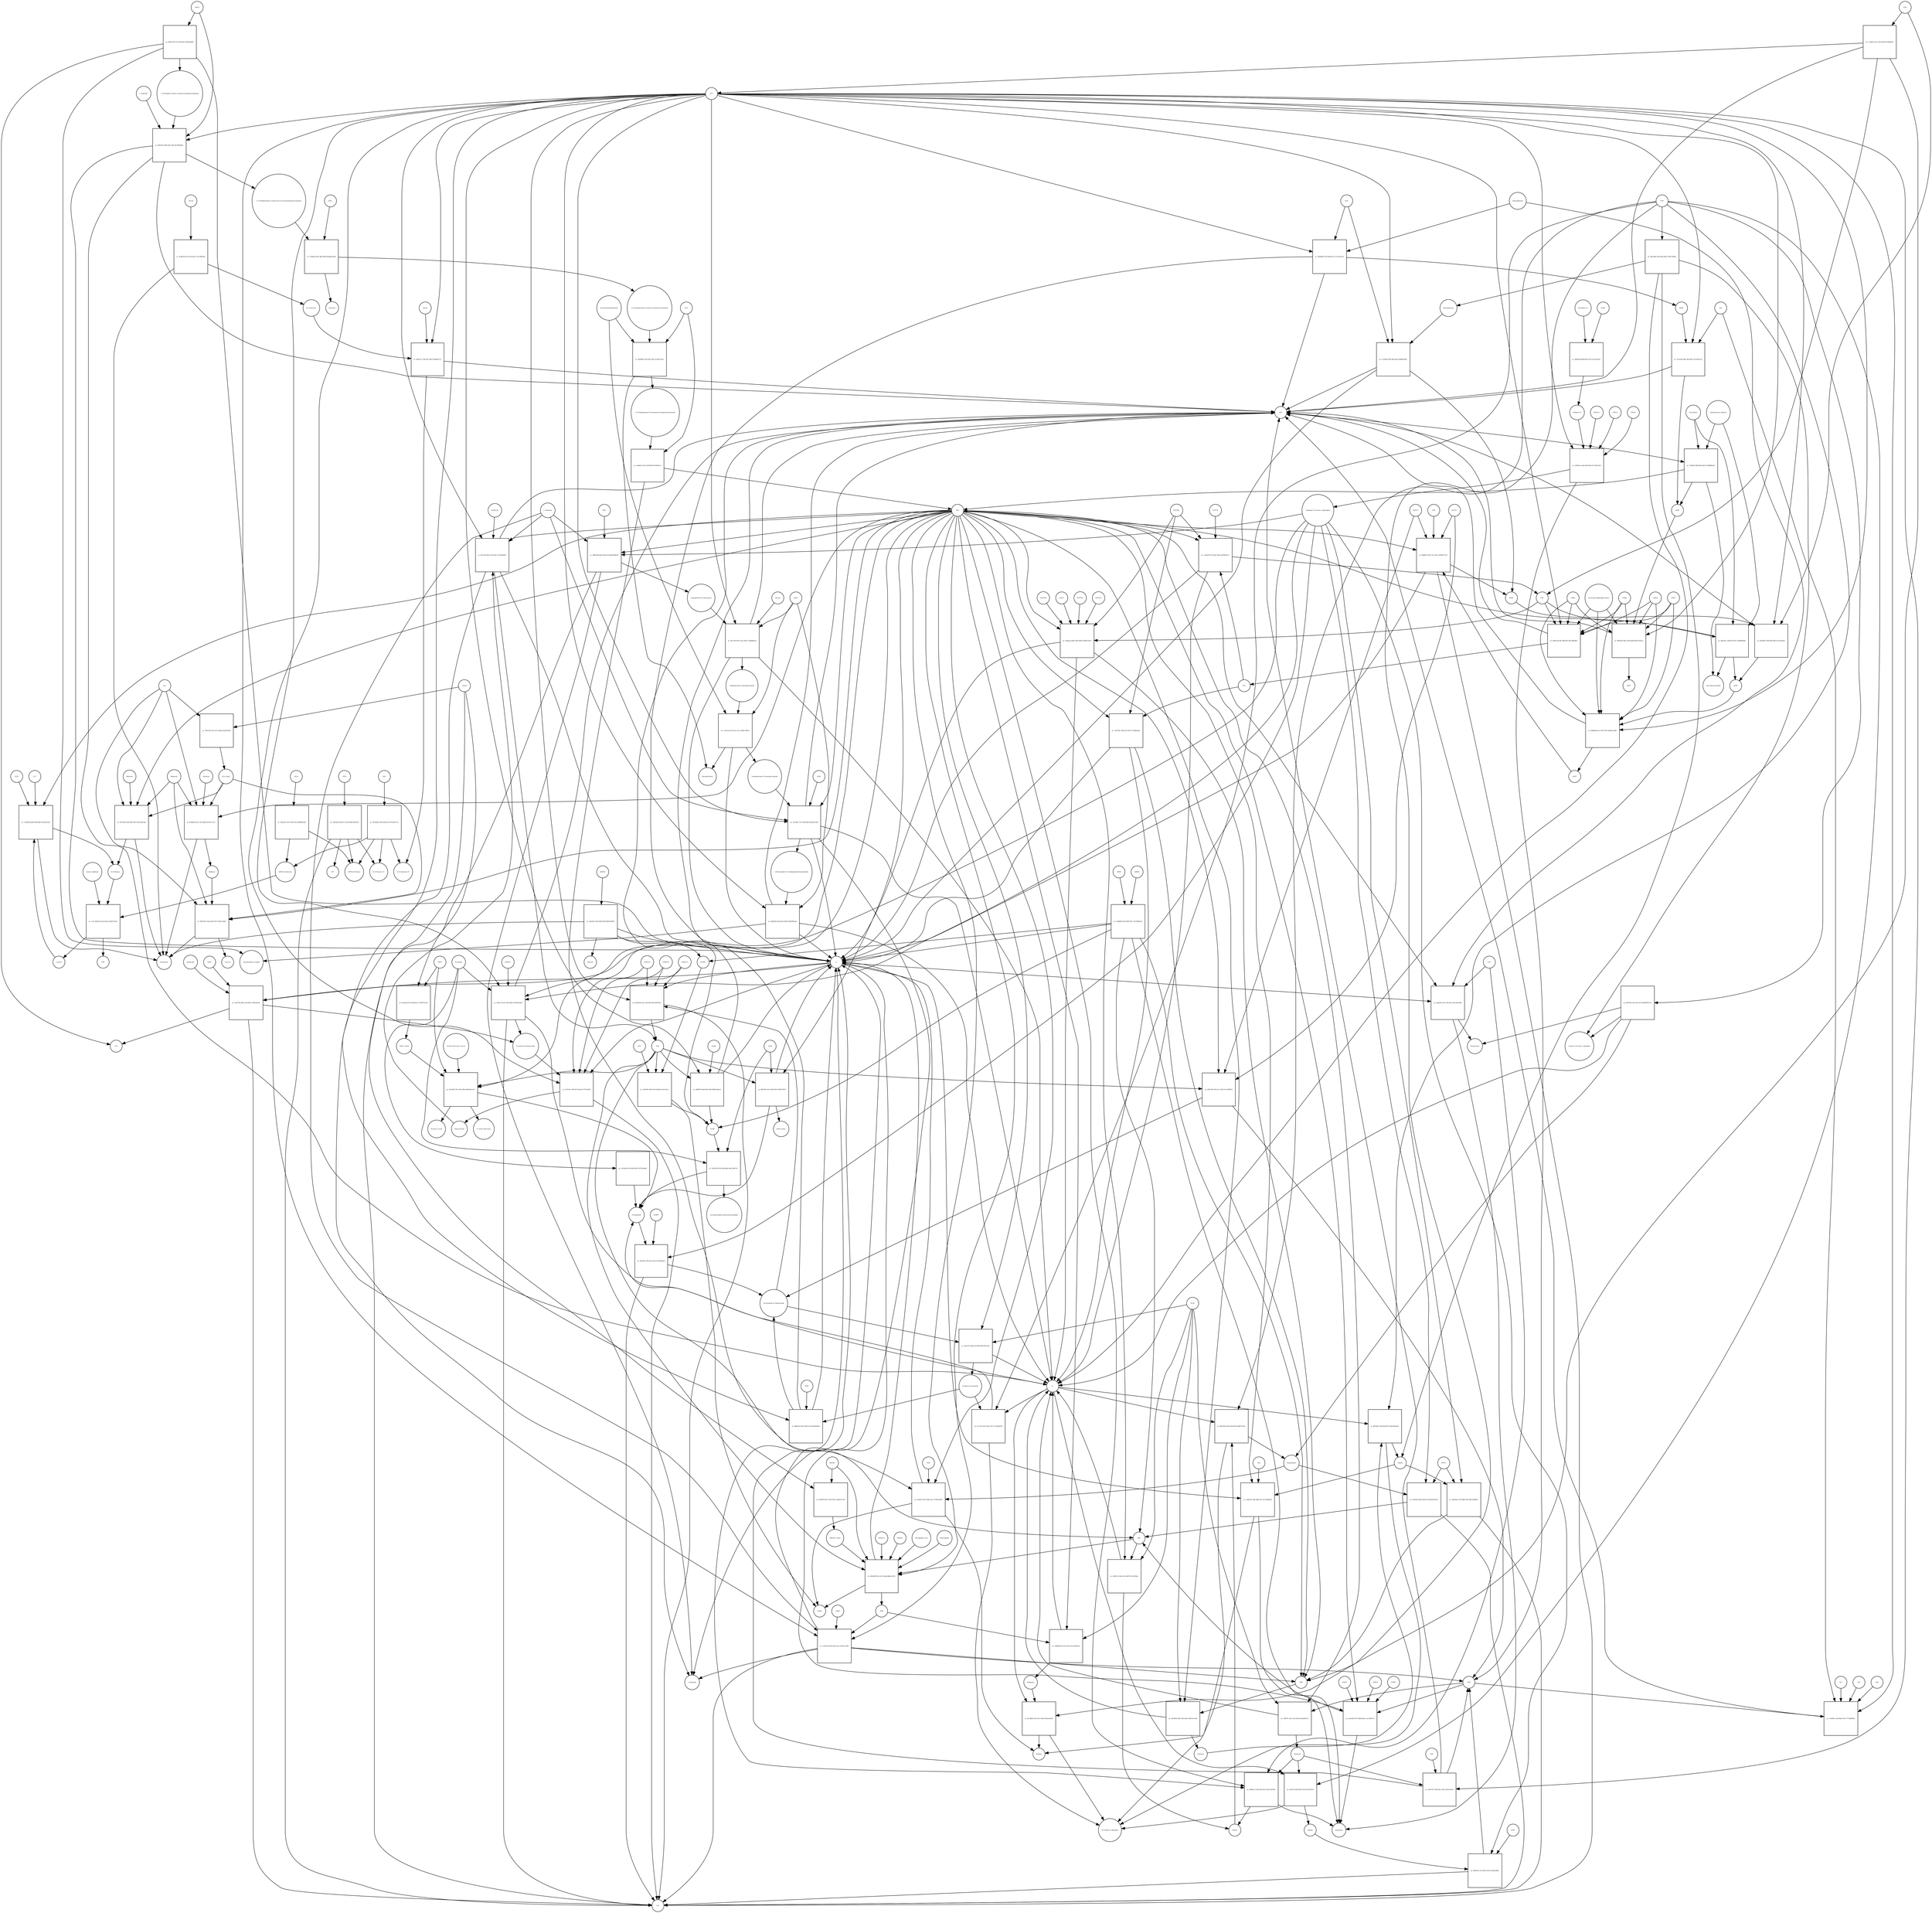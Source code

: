 strict digraph  {
"pr_4c6825a9-a027-4c5e-bb15-c31123000746" [annotation="", bipartite=1, cls=process, fontsize=4, label="pr_4c6825a9-a027-4c5e-bb15-c31123000746", shape=square];
"D-Galactose" [annotation="urn_miriam_obo.chebi_CHEBI%3A27667|urn_miriam_pubchem.compound_439353", bipartite=0, cls="simple chemical", fontsize=4, label="D-Galactose", shape=circle];
"Î±-D-Galactose" [annotation="urn_miriam_obo.chebi_CHEBI%3A28061|urn_miriam_pubchem.compound_439357", bipartite=0, cls="simple chemical", fontsize=4, label="Î±-D-Galactose", shape=circle];
GALM [annotation="", bipartite=0, cls=macromolecule, fontsize=4, label=GALM, shape=circle];
"pr_bd0a3711-7f0f-45f7-ade9-53fedbb2077e" [annotation="", bipartite=1, cls=process, fontsize=4, label="pr_bd0a3711-7f0f-45f7-ade9-53fedbb2077e", shape=square];
"Î±-D-Galactose-1P" [annotation="urn_miriam_obo.chebi_CHEBI%3A17973|urn_miriam_pubchem.compound_123912", bipartite=0, cls="simple chemical", fontsize=4, label="Î±-D-Galactose-1P", shape=circle];
GALK1 [annotation="", bipartite=0, cls=macromolecule, fontsize=4, label=GALK1, shape=circle];
ATP [annotation="urn_miriam_obo.chebi_CHEBI%3A15422|urn_miriam_pubchem.compound_5957", bipartite=0, cls="simple chemical", fontsize=4, label=ATP, shape=circle];
ADP [annotation="urn_miriam_obo.chebi_CHEBI%3A16761|urn_miriam_pubchem.compound_6022", bipartite=0, cls="simple chemical", fontsize=4, label=ADP, shape=circle];
"pr_037b00de-cb68-43d9-b110-f70158b1c07a" [annotation="", bipartite=1, cls=process, fontsize=4, label="pr_037b00de-cb68-43d9-b110-f70158b1c07a", shape=square];
"UDP-Î±-D-Galactose" [annotation="urn_miriam_obo.chebi_CHEBI%3A66914|urn_miriam_pubchem.compound_18068", bipartite=0, cls="simple chemical", fontsize=4, label="UDP-Î±-D-Galactose", shape=circle];
GALT [annotation="", bipartite=0, cls=macromolecule, fontsize=4, label=GALT, shape=circle];
"UDP-Î±-D-Glucose" [annotation="urn_miriam_obo.chebi_CHEBI%3A46229|urn_miriam_pubchem.compound_8629", bipartite=0, cls="simple chemical", fontsize=4, label="UDP-Î±-D-Glucose", shape=circle];
"Î±-D-Glucose-1-P" [annotation="urn_miriam_obo.chebi_CHEBI%3A29042|urn_miriam_pubchem.compound_439165", bipartite=0, cls="simple chemical", fontsize=4, label="Î±-D-Glucose-1-P", shape=circle];
"pr_144e0a62-9636-4c72-aa59-db031d561a95" [annotation="", bipartite=1, cls=process, fontsize=4, label="pr_144e0a62-9636-4c72-aa59-db031d561a95", shape=square];
UGP2 [annotation="", bipartite=0, cls=macromolecule, fontsize=4, label=UGP2, shape=circle];
PPi [annotation="urn_miriam_obo.chebi_CHEBI%3A18361|urn_miriam_pubchem.compound_644102", bipartite=0, cls="simple chemical", fontsize=4, label=PPi, shape=circle];
UTP [annotation="urn_miriam_obo.chebi_CHEBI%3A15713|urn_miriam_pubchem.compound_6133", bipartite=0, cls="simple chemical", fontsize=4, label=UTP, shape=circle];
"pr_a3f4c9cb-1457-43f4-9124-529b6b6554de" [annotation="", bipartite=1, cls=process, fontsize=4, label="pr_a3f4c9cb-1457-43f4-9124-529b6b6554de", shape=square];
GALE [annotation="", bipartite=0, cls=macromolecule, fontsize=4, label=GALE, shape=circle];
Lactose [annotation="urn_miriam_obo.chebi_CHEBI%3A17716|urn_miriam_pubchem.compound_440995", bipartite=0, cls="simple chemical", fontsize=4, label=Lactose, shape=circle];
"pr_1c942849-ab48-4249-b9b0-a7ab70c352ab" [annotation="", bipartite=1, cls=process, fontsize=4, label="pr_1c942849-ab48-4249-b9b0-a7ab70c352ab", shape=square];
GLB1 [annotation="", bipartite=0, cls=macromolecule, fontsize=4, label=GLB1, shape=circle];
LCT [annotation="", bipartite=0, cls=macromolecule, fontsize=4, label=LCT, shape=circle];
H2O [annotation="urn_miriam_obo.chebi_CHEBI%3A15377|urn_miriam_pubchem.compound_962", bipartite=0, cls="simple chemical", fontsize=4, label=H2O, shape=circle];
"Î±-D-Glucose" [annotation="urn_miriam_obo.chebi_CHEBI%3A28102|urn_miriam_pubchem.compound_79025", bipartite=0, cls="simple chemical", fontsize=4, label="Î±-D-Glucose", shape=circle];
"pr_c8aa6a67-f416-450b-9d30-6d6d1de83f53" [annotation="", bipartite=1, cls=process, fontsize=4, label="pr_c8aa6a67-f416-450b-9d30-6d6d1de83f53", shape=square];
Galacitol [annotation="urn_miriam_obo.chebi_CHEBI%3A16813|urn_miriam_pubchem.compound_11850", bipartite=0, cls="simple chemical", fontsize=4, label=Galacitol, shape=circle];
AKR1B1 [annotation="", bipartite=0, cls=macromolecule, fontsize=4, label=AKR1B1, shape=circle];
NADP [annotation="urn_miriam_obo.chebi_CHEBI%3A18009|urn_miriam_pubchem.compound_5886", bipartite=0, cls="simple chemical", fontsize=4, label=NADP, shape=circle];
NADPH [annotation="urn_miriam_obo.chebi_CHEBI%3A16474|urn_miriam_pubchem.compound_5884", bipartite=0, cls="simple chemical", fontsize=4, label=NADPH, shape=circle];
H [annotation="urn_miriam_obo.chebi_CHEBI%3A24636|urn_miriam_pubchem.compound_1038", bipartite=0, cls="simple chemical", fontsize=4, label=H, shape=circle];
Melibiose [annotation="urn_miriam_obo.chebi_CHEBI%3A28053|urn_miriam_pubchem.compound_440658", bipartite=0, cls="simple chemical", fontsize=4, label=Melibiose, shape=circle];
"pr_d917b054-ae90-4b6e-9a97-6e6c58287ab6" [annotation="", bipartite=1, cls=process, fontsize=4, label="pr_d917b054-ae90-4b6e-9a97-6e6c58287ab6", shape=square];
GLA [annotation="", bipartite=0, cls=macromolecule, fontsize=4, label=GLA, shape=circle];
GLA_Nsp14 [annotation="", bipartite=0, cls=complex, fontsize=4, label=GLA_Nsp14, shape=circle];
Migalastat [annotation="urn_miriam_pubmed_10866822|urn_miriam_obo.chebi_CHEBI%3A135923|urn_miriam_pubchem.compound_176077", bipartite=0, cls="simple chemical", fontsize=4, label=Migalastat, shape=circle];
Raffinose [annotation="urn_miriam_obo.chebi_CHEBI%3A16634|urn_miriam_pubchem.compound_439242", bipartite=0, cls="simple chemical", fontsize=4, label=Raffinose, shape=circle];
"pr_99a4787e-100e-4eeb-9379-73552a11005c" [annotation="", bipartite=1, cls=process, fontsize=4, label="pr_99a4787e-100e-4eeb-9379-73552a11005c", shape=square];
Sucrose [annotation="urn_miriam_obo.chebi_CHEBI%3A17992|urn_miriam_pubchem.compound_5988", bipartite=0, cls="simple chemical", fontsize=4, label=Sucrose, shape=circle];
"pr_1c12c3dd-9ea3-4ce5-8eee-472a877bc192" [annotation="", bipartite=1, cls=process, fontsize=4, label="pr_1c12c3dd-9ea3-4ce5-8eee-472a877bc192", shape=square];
"lactose synthetase" [annotation="", bipartite=0, cls=complex, fontsize=4, label="lactose synthetase", shape=circle];
UDP [annotation="urn_miriam_obo.chebi_CHEBI%3A17659|urn_miriam_pubchem.compound_6031", bipartite=0, cls="simple chemical", fontsize=4, label=UDP, shape=circle];
Stachyose [annotation="urn_miriam_obo.chebi_CHEBI%3A17164|urn_miriam_pubchem.compound_439531", bipartite=0, cls="simple chemical", fontsize=4, label=Stachyose, shape=circle];
"pr_4e408a4a-24c7-43d2-bd44-0cbc47c135c7" [annotation="", bipartite=1, cls=process, fontsize=4, label="pr_4e408a4a-24c7-43d2-bd44-0cbc47c135c7", shape=square];
NAD [annotation="urn_miriam_obo.chebi_CHEBI%3A15846|urn_miriam_pubchem.compound_5892", bipartite=0, cls="simple chemical", fontsize=4, label=NAD, shape=circle];
"pr_29bd0f74-4abd-44b1-9fa6-48605a0faa5e" [annotation="", bipartite=1, cls=process, fontsize=4, label="pr_29bd0f74-4abd-44b1-9fa6-48605a0faa5e", shape=square];
NADK [annotation="", bipartite=0, cls=macromolecule, fontsize=4, label=NADK, shape=circle];
"pr_a78b545f-3366-4510-ae8b-ba71a5e7aea2" [annotation="", bipartite=1, cls=process, fontsize=4, label="pr_a78b545f-3366-4510-ae8b-ba71a5e7aea2", shape=square];
NADH [annotation="urn_miriam_obo.chebi_CHEBI%3A16908|urn_miriam_pubchem.compound_439153", bipartite=0, cls="simple chemical", fontsize=4, label=NADH, shape=circle];
NNT [annotation="", bipartite=0, cls=macromolecule, fontsize=4, label=NNT, shape=circle];
"Deamino-NAD" [annotation="urn_miriam_obo.chebi_CHEBI%3A18304|urn_miriam_pubchem.compound_135421870", bipartite=0, cls="simple chemical", fontsize=4, label="Deamino-NAD", shape=circle];
"pr_d81ca6c8-f8e3-4143-a401-1f1c858b5020" [annotation="", bipartite=1, cls=process, fontsize=4, label="pr_d81ca6c8-f8e3-4143-a401-1f1c858b5020", shape=square];
NADSYN1 [annotation=urn_miriam_pubmed_12547821, bipartite=0, cls=macromolecule, fontsize=4, label=NADSYN1, shape=circle];
"L-Glutamine" [annotation="urn_miriam_obo.chebi_CHEBI%3A18050|urn_miriam_pubchem.compound_5961", bipartite=0, cls="simple chemical", fontsize=4, label="L-Glutamine", shape=circle];
"L-Glutamate" [annotation="urn_miriam_obo.chebi_CHEBI%3A16015|urn_miriam_pubchem.compound_33032", bipartite=0, cls="simple chemical", fontsize=4, label="L-Glutamate", shape=circle];
"Nicotinamide D-ribonucleotide" [annotation="urn_miriam_obo.chebi_CHEBI%3A16171|urn_miriam_pubchem.compound_14180", bipartite=0, cls="simple chemical", fontsize=4, label="Nicotinamide D-ribonucleotide", shape=circle];
"pr_58291b95-45ac-4af0-b30d-48e1d407481b" [annotation="", bipartite=1, cls=process, fontsize=4, label="pr_58291b95-45ac-4af0-b30d-48e1d407481b", shape=square];
NMNAT2 [annotation=urn_miriam_pubmed_12359228, bipartite=0, cls=macromolecule, fontsize=4, label=NMNAT2, shape=circle];
NMNAT1 [annotation=urn_miriam_pubmed_12359228, bipartite=0, cls=macromolecule, fontsize=4, label=NMNAT1, shape=circle];
NMNAT3 [annotation=urn_miriam_pubmed_17402747, bipartite=0, cls=macromolecule, fontsize=4, label=NMNAT3, shape=circle];
"pr_944474df-78af-4c7c-a082-87cec88bf013" [annotation="", bipartite=1, cls=process, fontsize=4, label="pr_944474df-78af-4c7c-a082-87cec88bf013", shape=square];
ENPP1 [annotation="", bipartite=0, cls=macromolecule, fontsize=4, label=ENPP1, shape=circle];
ENPP3 [annotation="", bipartite=0, cls=macromolecule, fontsize=4, label=ENPP3, shape=circle];
AMP [annotation="urn_miriam_obo.chebi_CHEBI%3A16027|urn_miriam_pubchem.compound_6083", bipartite=0, cls="simple chemical", fontsize=4, label=AMP, shape=circle];
"N-Ribosyl-nicotinamide" [annotation="urn_miriam_obo.chebi_CHEBI%3A15927|urn_miriam_pubchem.compound_439924", bipartite=0, cls="simple chemical", fontsize=4, label="N-Ribosyl-nicotinamide", shape=circle];
"pr_60f4b74e-30e0-4708-8cc8-8b7f2bd24b32" [annotation="", bipartite=1, cls=process, fontsize=4, label="pr_60f4b74e-30e0-4708-8cc8-8b7f2bd24b32", shape=square];
NRK1 [annotation="", bipartite=0, cls=macromolecule, fontsize=4, label=NRK1, shape=circle];
"pr_d3e5e791-5d6b-4cf5-8959-98375f91c658" [annotation="", bipartite=1, cls=process, fontsize=4, label="pr_d3e5e791-5d6b-4cf5-8959-98375f91c658", shape=square];
NT5E [annotation=urn_miriam_pubmed_2848759, bipartite=0, cls=macromolecule, fontsize=4, label=NT5E, shape=circle];
Pi [annotation="urn_miriam_obo.chebi_CHEBI%3A18367|urn_miriam_pubchem.compound_1061", bipartite=0, cls="simple chemical", fontsize=4, label=Pi, shape=circle];
Nicotinate [annotation="urn_miriam_obo.chebi_CHEBI%3A32544|urn_miriam_pubchem.compound_937", bipartite=0, cls="simple chemical", fontsize=4, label=Nicotinate, shape=circle];
"pr_528212b3-9180-42bb-8d8e-ddb1232b57ef" [annotation="", bipartite=1, cls=process, fontsize=4, label="pr_528212b3-9180-42bb-8d8e-ddb1232b57ef", shape=square];
Nicotinamide [annotation="urn_miriam_obo.chebi_CHEBI%3A17154|urn_miriam_pubchem.compound_936", bipartite=0, cls="simple chemical", fontsize=4, label=Nicotinamide, shape=circle];
CD38 [annotation=urn_miriam_pubmed_16690024, bipartite=0, cls=macromolecule, fontsize=4, label=CD38, shape=circle];
"nicotinate-adenine dinucleotide phosphate" [annotation="urn_miriam_obo.chebi_CHEBI%3A75967|urn_miriam_pubchem.compound_71768143", bipartite=0, cls="simple chemical", fontsize=4, label="nicotinate-adenine dinucleotide phosphate", shape=circle];
"pr_8fcbf4dc-9226-4915-be6c-ef7be9f4d4e4" [annotation="", bipartite=1, cls=process, fontsize=4, label="pr_8fcbf4dc-9226-4915-be6c-ef7be9f4d4e4", shape=square];
NAMPT [annotation="", bipartite=0, cls=macromolecule, fontsize=4, label=NAMPT, shape=circle];
"5-phospho-Î±-D-ribose 1-diphosphate" [annotation="urn_miriam_obo.chebi_CHEBI%3A17111|urn_miriam_pubchem.compound_7339", bipartite=0, cls="simple chemical", fontsize=4, label="5-phospho-Î±-D-ribose 1-diphosphate", shape=circle];
"pr_2ac711f2-4257-49ea-9761-137c82f8a768" [annotation="", bipartite=1, cls=process, fontsize=4, label="pr_2ac711f2-4257-49ea-9761-137c82f8a768", shape=square];
PNP [annotation="", bipartite=0, cls=macromolecule, fontsize=4, label=PNP, shape=circle];
"Î±-D-Ribose 1-phosphate" [annotation="urn_miriam_obo.chebi_CHEBI%3A16300|urn_miriam_pubchem.compound_439236", bipartite=0, cls="simple chemical", fontsize=4, label="Î±-D-Ribose 1-phosphate", shape=circle];
"pr_d1010d23-3f5c-49e5-9b8a-56da292ace45" [annotation="", bipartite=1, cls=process, fontsize=4, label="pr_d1010d23-3f5c-49e5-9b8a-56da292ace45", shape=square];
SIRT5 [annotation=urn_miriam_pubmed_17694089, bipartite=0, cls=macromolecule, fontsize=4, label=SIRT5, shape=circle];
SIRT5_Nsp14 [annotation="", bipartite=0, cls=complex, fontsize=4, label=SIRT5_Nsp14, shape=circle];
"Histone N6-acetyl-L-lysine" [annotation="urn_miriam_pubchem.substance_5094", bipartite=0, cls="simple chemical", fontsize=4, label="Histone N6-acetyl-L-lysine", shape=circle];
"O-Acetyl-ADP-ribose" [annotation="urn_miriam_obo.chebi_CHEBI%3A76279|urn_miriam_pubchem.compound_72193709", bipartite=0, cls="simple chemical", fontsize=4, label="O-Acetyl-ADP-ribose", shape=circle];
"Histone-L-lysine" [annotation="urn_miriam_obo.chebi_CHEBI%3A5738|urn_miriam_pubchem.substance_5447|urn_miriam_pubchem.substance_223439948", bipartite=0, cls="simple chemical", fontsize=4, label="Histone-L-lysine", shape=circle];
"pr_50bb7d9c-bfa7-42d9-853f-4746d5784f35" [annotation="", bipartite=1, cls=process, fontsize=4, label="pr_50bb7d9c-bfa7-42d9-853f-4746d5784f35", shape=square];
"ADP-D-ribose" [annotation="urn_miriam_obo.chebi_CHEBI%3A16960|urn_miriam_pubchem.compound_33576", bipartite=0, cls="simple chemical", fontsize=4, label="ADP-D-ribose", shape=circle];
"Nicotinate D-ribonucleotide" [annotation="urn_miriam_obo.chebi_CHEBI%3A15763|urn_miriam_pubchem.compound_121992", bipartite=0, cls="simple chemical", fontsize=4, label="Nicotinate D-ribonucleotide", shape=circle];
"pr_51192cbc-cf98-467f-a6a0-0c137d73de90" [annotation="", bipartite=1, cls=process, fontsize=4, label="pr_51192cbc-cf98-467f-a6a0-0c137d73de90", shape=square];
Quinolinate [annotation="urn_miriam_obo.chebi_CHEBI%3A16675|urn_miriam_pubchem.compound_1066", bipartite=0, cls="simple chemical", fontsize=4, label=Quinolinate, shape=circle];
"pr_27a07954-a88a-41ad-b909-ce465244cf6a" [annotation="", bipartite=1, cls=process, fontsize=4, label="pr_27a07954-a88a-41ad-b909-ce465244cf6a", shape=square];
QPRT [annotation="", bipartite=0, cls=macromolecule, fontsize=4, label=QPRT, shape=circle];
CO2 [annotation="urn_miriam_obo.chebi_CHEBI%3A16526|urn_miriam_pubchem.compound_280", bipartite=0, cls="simple chemical", fontsize=4, label=CO2, shape=circle];
"pr_e166c125-aa57-4fe3-b66e-d7ee895ea0d0" [annotation="", bipartite=1, cls=process, fontsize=4, label="pr_e166c125-aa57-4fe3-b66e-d7ee895ea0d0", shape=square];
NAPRT1 [annotation="", bipartite=0, cls=macromolecule, fontsize=4, label=NAPRT1, shape=circle];
"pr_c455a830-20f5-4d40-9825-567013e64baf" [annotation="", bipartite=1, cls=process, fontsize=4, label="pr_c455a830-20f5-4d40-9825-567013e64baf", shape=square];
"Î±D-Ribose 1P" [annotation="urn_miriam_obo.chebi_CHEBI%3A16300|urn_miriam_pubchem.compound_439236", bipartite=0, cls="simple chemical", fontsize=4, label="Î±D-Ribose 1P", shape=circle];
"pr_d49eda04-6d8f-4b93-bc87-bc19ceb2332f" [annotation="", bipartite=1, cls=process, fontsize=4, label="pr_d49eda04-6d8f-4b93-bc87-bc19ceb2332f", shape=square];
"D-Ribose 5P" [annotation="urn_miriam_obo.chebi_CHEBI%3A78679|urn_miriam_pubchem.compound_439167", bipartite=0, cls="simple chemical", fontsize=4, label="D-Ribose 5P", shape=circle];
PGM2 [annotation="", bipartite=0, cls=macromolecule, fontsize=4, label=PGM2, shape=circle];
"pr_5344512a-eabd-4da9-859e-97c1b3051dc9" [annotation="", bipartite=1, cls=process, fontsize=4, label="pr_5344512a-eabd-4da9-859e-97c1b3051dc9", shape=square];
PRPS1 [annotation="", bipartite=0, cls=macromolecule, fontsize=4, label=PRPS1, shape=circle];
PRPS2 [annotation="", bipartite=0, cls=macromolecule, fontsize=4, label=PRPS2, shape=circle];
PRPS1L1 [annotation="", bipartite=0, cls=macromolecule, fontsize=4, label=PRPS1L1, shape=circle];
"pr_298b23dd-60de-4918-bc93-4d40cf668335" [annotation="", bipartite=1, cls=process, fontsize=4, label="pr_298b23dd-60de-4918-bc93-4d40cf668335", shape=square];
"5-phospho-beta-D-ribosylamine" [annotation="urn_miriam_obo.chebi_CHEBI%3A37737|urn_miriam_pubchem.compound_439905", bipartite=0, cls="simple chemical", fontsize=4, label="5-phospho-beta-D-ribosylamine", shape=circle];
PPAT [annotation="", bipartite=0, cls=macromolecule, fontsize=4, label=PPAT, shape=circle];
"pr_587c7813-6017-4eca-a983-7ca2988b1b12" [annotation="", bipartite=1, cls=process, fontsize=4, label="pr_587c7813-6017-4eca-a983-7ca2988b1b12", shape=square];
"5-phospho-beta-D-ribosylglycinamide" [annotation="urn_miriam_obo.chebi_CHEBI%3A143788|urn_miriam_pubchem.compound_129630972", bipartite=0, cls="simple chemical", fontsize=4, label="5-phospho-beta-D-ribosylglycinamide", shape=circle];
GART [annotation="", bipartite=0, cls=macromolecule, fontsize=4, label=GART, shape=circle];
Glycine [annotation="urn_miriam_obo.chebi_CHEBI%3A15428|urn_miriam_pubchem.compound_750", bipartite=0, cls="simple chemical", fontsize=4, label=Glycine, shape=circle];
"pr_a7a451e6-a072-4a2c-8c1e-a2649c7b8bc4" [annotation="", bipartite=1, cls=process, fontsize=4, label="pr_a7a451e6-a072-4a2c-8c1e-a2649c7b8bc4", shape=square];
"5-phosphoribosyl-N-formylglycinamide" [annotation="urn_miriam_pubchem.compound_129652037", bipartite=0, cls="simple chemical", fontsize=4, label="5-phosphoribosyl-N-formylglycinamide", shape=circle];
"10-Formyltetrahydrofolate" [annotation="urn_miriam_obo.chebi_CHEBI%3A15637|urn_miriam_pubchem.compound_135450591", bipartite=0, cls="simple chemical", fontsize=4, label="10-Formyltetrahydrofolate", shape=circle];
Tetrahydrofolate [annotation="urn_miriam_obo.chebi_CHEBI%3A67016|urn_miriam_pubchem.compound_135444742", bipartite=0, cls="simple chemical", fontsize=4, label=Tetrahydrofolate, shape=circle];
"pr_32cf3de1-7637-4d4f-9060-a4fd414fc5b8" [annotation="", bipartite=1, cls=process, fontsize=4, label="pr_32cf3de1-7637-4d4f-9060-a4fd414fc5b8", shape=square];
"2-(Formamido)-N1-(5'-phosphoribosyl)acetamidine" [annotation="urn_miriam_pubchem.compound_5462266", bipartite=0, cls="simple chemical", fontsize=4, label="2-(Formamido)-N1-(5'-phosphoribosyl)acetamidine", shape=circle];
PFAS [annotation="", bipartite=0, cls=macromolecule, fontsize=4, label=PFAS, shape=circle];
"pr_20adb229-1bd2-4ee3-b5e8-16a4b198aa30" [annotation="", bipartite=1, cls=process, fontsize=4, label="pr_20adb229-1bd2-4ee3-b5e8-16a4b198aa30", shape=square];
"Aminoimidazole ribotide" [annotation="urn_miriam_obo.chebi_CHEBI%3A138560|urn_miriam_pubchem.compound_161500", bipartite=0, cls="simple chemical", fontsize=4, label="Aminoimidazole ribotide", shape=circle];
"pr_d5f6537b-b716-4764-8a0c-3ff3061b8090" [annotation="", bipartite=1, cls=process, fontsize=4, label="pr_d5f6537b-b716-4764-8a0c-3ff3061b8090", shape=square];
"1-(5-Phospho-D-ribosyl)-5-amino-4-imidazolecarboxylate" [annotation="urn_miriam_obo.chebi_CHEBI%3A28413|urn_miriam_pubchem.compound_165388", bipartite=0, cls="simple chemical", fontsize=4, label="1-(5-Phospho-D-ribosyl)-5-amino-4-imidazolecarboxylate", shape=circle];
PAICS [annotation="", bipartite=0, cls=macromolecule, fontsize=4, label=PAICS, shape=circle];
"pr_b659742e-a6f8-4d35-a38a-e4a70944afbc" [annotation="", bipartite=1, cls=process, fontsize=4, label="pr_b659742e-a6f8-4d35-a38a-e4a70944afbc", shape=square];
"1-(5'-Phosphoribosyl)-5-amino-4-(N-succinocarboxamide)-imidazole" [annotation="urn_miriam_obo.chebi_CHEBI%3A18319|urn_miriam_pubchem.compound_160666", bipartite=0, cls="simple chemical", fontsize=4, label="1-(5'-Phosphoribosyl)-5-amino-4-(N-succinocarboxamide)-imidazole", shape=circle];
"L-Aspartate" [annotation="urn_miriam_obo.chebi_CHEBI%3A17053|urn_miriam_pubchem.compound_5960", bipartite=0, cls="simple chemical", fontsize=4, label="L-Aspartate", shape=circle];
"pr_c0194abc-b61e-4b85-9b5b-0424deeee284" [annotation="", bipartite=1, cls=process, fontsize=4, label="pr_c0194abc-b61e-4b85-9b5b-0424deeee284", shape=square];
"1-(5'-Phosphoribosyl)-5-amino-4-imidazolecarboxamide" [annotation="urn_miriam_obo.chebi_CHEBI%3A18406|urn_miriam_pubchem.compound_65110", bipartite=0, cls="simple chemical", fontsize=4, label="1-(5'-Phosphoribosyl)-5-amino-4-imidazolecarboxamide", shape=circle];
ADSL [annotation="", bipartite=0, cls=macromolecule, fontsize=4, label=ADSL, shape=circle];
Fumarate [annotation="urn_miriam_obo.chebi_CHEBI%3A29806|urn_miriam_pubchem.compound_5460307", bipartite=0, cls="simple chemical", fontsize=4, label=Fumarate, shape=circle];
"pr_44550863-3530-4a9c-b3b5-22c99e72f100" [annotation="", bipartite=1, cls=process, fontsize=4, label="pr_44550863-3530-4a9c-b3b5-22c99e72f100", shape=square];
"1-(5'-Phosphoribosyl)-5-formamido-4-imidazolecarboxamide" [annotation="urn_miriam_obo.chebi_CHEBI%3A18381|urn_miriam_pubchem.compound_166760", bipartite=0, cls="simple chemical", fontsize=4, label="1-(5'-Phosphoribosyl)-5-formamido-4-imidazolecarboxamide", shape=circle];
ATIC [annotation="", bipartite=0, cls=macromolecule, fontsize=4, label=ATIC, shape=circle];
"pr_a5ab6d3c-561f-4cf8-8efd-f74c05826ccd" [annotation="", bipartite=1, cls=process, fontsize=4, label="pr_a5ab6d3c-561f-4cf8-8efd-f74c05826ccd", shape=square];
IMP [annotation="urn_miriam_obo.chebi_CHEBI%3A17202|urn_miriam_pubchem.compound_135398640", bipartite=0, cls="simple chemical", fontsize=4, label=IMP, shape=circle];
"pr_d5642409-541e-419c-9bba-dfdffeae7d51" [annotation="", bipartite=1, cls=process, fontsize=4, label="pr_d5642409-541e-419c-9bba-dfdffeae7d51", shape=square];
XMP [annotation="urn_miriam_obo.chebi_CHEBI%3A15652|urn_miriam_pubchem.compound_73323", bipartite=0, cls="simple chemical", fontsize=4, label=XMP, shape=circle];
IMPDH1 [annotation="", bipartite=0, cls=macromolecule, fontsize=4, label=IMPDH1, shape=circle];
IMPDH2 [annotation="", bipartite=0, cls=macromolecule, fontsize=4, label=IMPDH2, shape=circle];
IMPDH2_Nsp14 [annotation="", bipartite=0, cls=complex, fontsize=4, label=IMPDH2_Nsp14, shape=circle];
"Mycophenolic acid" [annotation="urn_miriam_pubmed_5799033|urn_miriam_obo.chebi_CHEBI%3A168396|urn_miriam_pubchem.compound_446541", bipartite=0, cls="simple chemical", fontsize=4, label="Mycophenolic acid", shape=circle];
Merimepodib [annotation="urn_miriam_pubmed_10878288|urn_miriam_pubchem.compound_53241", bipartite=0, cls="simple chemical", fontsize=4, label=Merimepodib, shape=circle];
Ribavirin [annotation="urn_miriam_pubmed_22555152|urn_miriam_obo.chebi_CHEBI%3A63580|urn_miriam_pubchem.compound_37542", bipartite=0, cls="simple chemical", fontsize=4, label=Ribavirin, shape=circle];
"pr_119dcb79-8185-450c-ba21-e7d54c2c9586" [annotation="", bipartite=1, cls=process, fontsize=4, label="pr_119dcb79-8185-450c-ba21-e7d54c2c9586", shape=square];
GMP [annotation="urn_miriam_obo.chebi_CHEBI%3A17345|urn_miriam_pubchem.compound_135398631", bipartite=0, cls="simple chemical", fontsize=4, label=GMP, shape=circle];
GMPS [annotation=urn_miriam_pubmed_8089153, bipartite=0, cls=macromolecule, fontsize=4, label=GMPS, shape=circle];
"pr_1c3d601a-62e1-4daf-a8fd-097166892f4c" [annotation="", bipartite=1, cls=process, fontsize=4, label="pr_1c3d601a-62e1-4daf-a8fd-097166892f4c", shape=square];
GDP [annotation="urn_miriam_obo.chebi_CHEBI%3A17552|urn_miriam_pubchem.compound_135398619", bipartite=0, cls="simple chemical", fontsize=4, label=GDP, shape=circle];
GUK1 [annotation=urn_miriam_pubmed_8663313, bipartite=0, cls=macromolecule, fontsize=4, label=GUK1, shape=circle];
"pr_5b0611fd-1df1-448d-9ff1-dba746f34ba5" [annotation="", bipartite=1, cls=process, fontsize=4, label="pr_5b0611fd-1df1-448d-9ff1-dba746f34ba5", shape=square];
GTP [annotation="urn_miriam_obo.chebi_CHEBI%3A15996|urn_miriam_pubchem.compound_35398633", bipartite=0, cls="simple chemical", fontsize=4, label=GTP, shape=circle];
NME3 [annotation="", bipartite=0, cls=macromolecule, fontsize=4, label=NME3, shape=circle];
"Nucleoside diphosphate kinase" [annotation="", bipartite=0, cls=complex, fontsize=4, label="Nucleoside diphosphate kinase", shape=circle];
NME5 [annotation="", bipartite=0, cls=macromolecule, fontsize=4, label=NME5, shape=circle];
NME6 [annotation="", bipartite=0, cls=macromolecule, fontsize=4, label=NME6, shape=circle];
NME7 [annotation="", bipartite=0, cls=macromolecule, fontsize=4, label=NME7, shape=circle];
"pr_68a52eec-2360-4c9f-92cc-effd6f08a08c" [annotation="", bipartite=1, cls=process, fontsize=4, label="pr_68a52eec-2360-4c9f-92cc-effd6f08a08c", shape=square];
dGDP [annotation="urn_miriam_obo.chebi_CHEBI%3A28862|urn_miriam_pubchem.compound_135398595", bipartite=0, cls="simple chemical", fontsize=4, label=dGDP, shape=circle];
"ribonucleoside reductase" [annotation="", bipartite=0, cls=complex, fontsize=4, label="ribonucleoside reductase", shape=circle];
Thioredoxin [annotation="urn_miriam_obo.chebi_CHEBI%3A15033|urn_miriam_pubchem.substance_223441017|urn_miriam_pubchem.substance_3635", bipartite=0, cls="simple chemical", fontsize=4, label=Thioredoxin, shape=circle];
"Thioredoxin disulfide" [annotation="urn_miriam_obo.chebi_CHEBI%3A18191|urn_miriam_pubchem.substance_11533266|urn_miriam_pubchem.substance_3636", bipartite=0, cls="simple chemical", fontsize=4, label="Thioredoxin disulfide", shape=circle];
"pr_594bb06a-beac-4975-91b9-1f84a9ec3b0d" [annotation="", bipartite=1, cls=process, fontsize=4, label="pr_594bb06a-beac-4975-91b9-1f84a9ec3b0d", shape=square];
dGTP [annotation="urn_miriam_obo.chebi_CHEBI%3A16497|urn_miriam_pubchem.compound_135398599", bipartite=0, cls="simple chemical", fontsize=4, label=dGTP, shape=circle];
dGMP [annotation="urn_miriam_obo.chebi_CHEBI%3A16192|urn_miriam_pubchem.compound_135398597", bipartite=0, cls="simple chemical", fontsize=4, label=dGMP, shape=circle];
"pr_9bc48af3-3509-4fd5-b6ab-2c91cafe3041" [annotation="", bipartite=1, cls=process, fontsize=4, label="pr_9bc48af3-3509-4fd5-b6ab-2c91cafe3041", shape=square];
Deoxyguanosine [annotation="urn_miriam_obo.chebi_CHEBI%3A17172|urn_miriam_pubchem.compound_135398592", bipartite=0, cls="simple chemical", fontsize=4, label=Deoxyguanosine, shape=circle];
"pr_1e1293b8-2893-4d83-bd52-afdd96e3f487" [annotation="", bipartite=1, cls=process, fontsize=4, label="pr_1e1293b8-2893-4d83-bd52-afdd96e3f487", shape=square];
DCK [annotation="", bipartite=0, cls=macromolecule, fontsize=4, label=DCK, shape=circle];
"pr_d5bc0d38-51df-43da-a9eb-573de752b382" [annotation="", bipartite=1, cls=process, fontsize=4, label="pr_d5bc0d38-51df-43da-a9eb-573de752b382", shape=square];
Guanine [annotation="urn_miriam_obo.chebi_CHEBI%3A16235|urn_miriam_pubchem.compound_135398634", bipartite=0, cls="simple chemical", fontsize=4, label=Guanine, shape=circle];
"2-deoxy-Î±-D-ribose 1-phosphate" [annotation="urn_miriam_obo.chebi_CHEBI%3A28542|urn_miriam_pubchem.compound_439287", bipartite=0, cls="simple chemical", fontsize=4, label="2-deoxy-Î±-D-ribose 1-phosphate", shape=circle];
"pr_9b86b07e-4937-41ce-ba25-3f299e707c93" [annotation="", bipartite=1, cls=process, fontsize=4, label="pr_9b86b07e-4937-41ce-ba25-3f299e707c93", shape=square];
ITPA [annotation="", bipartite=0, cls=macromolecule, fontsize=4, label=ITPA, shape=circle];
"pr_964e38cd-c74f-40b8-9785-386c9e4dd495" [annotation="", bipartite=1, cls=process, fontsize=4, label="pr_964e38cd-c74f-40b8-9785-386c9e4dd495", shape=square];
HPRT1 [annotation="", bipartite=0, cls=macromolecule, fontsize=4, label=HPRT1, shape=circle];
Guanosine [annotation="urn_miriam_obo.chebi_CHEBI%3A16750|urn_miriam_pubchem.compound_135398635", bipartite=0, cls="simple chemical", fontsize=4, label=Guanosine, shape=circle];
"pr_88a2f487-14f0-40a9-8357-8d5d18a62a09" [annotation="", bipartite=1, cls=process, fontsize=4, label="pr_88a2f487-14f0-40a9-8357-8d5d18a62a09", shape=square];
"pr_50620402-90d1-4063-b44e-1088731c31b6" [annotation="", bipartite=1, cls=process, fontsize=4, label="pr_50620402-90d1-4063-b44e-1088731c31b6", shape=square];
"pr_c10ea874-8712-4be7-8fe4-ab278f025c21" [annotation="", bipartite=1, cls=process, fontsize=4, label="pr_c10ea874-8712-4be7-8fe4-ab278f025c21", shape=square];
ENTPD2 [annotation="", bipartite=0, cls=macromolecule, fontsize=4, label=ENTPD2, shape=circle];
NTPCR [annotation="", bipartite=0, cls=macromolecule, fontsize=4, label=NTPCR, shape=circle];
"pr_3147d76a-76b9-4ac3-91f8-7770a68e4eda" [annotation="", bipartite=1, cls=process, fontsize=4, label="pr_3147d76a-76b9-4ac3-91f8-7770a68e4eda", shape=square];
"pr_3544aeaa-b85a-4902-9ba6-e93589c7d5f3" [annotation="", bipartite=1, cls=process, fontsize=4, label="pr_3544aeaa-b85a-4902-9ba6-e93589c7d5f3", shape=square];
ENTPD4 [annotation="", bipartite=0, cls=macromolecule, fontsize=4, label=ENTPD4, shape=circle];
ENTPD5 [annotation="", bipartite=0, cls=macromolecule, fontsize=4, label=ENTPD5, shape=circle];
ENTPD6 [annotation="", bipartite=0, cls=macromolecule, fontsize=4, label=ENTPD6, shape=circle];
CANT1 [annotation="", bipartite=0, cls=macromolecule, fontsize=4, label=CANT1, shape=circle];
"pr_c5a8bdd3-9223-4940-8357-75ce590dae3f" [annotation="", bipartite=1, cls=process, fontsize=4, label="pr_c5a8bdd3-9223-4940-8357-75ce590dae3f", shape=square];
GMPR [annotation="", bipartite=0, cls=macromolecule, fontsize=4, label=GMPR, shape=circle];
GMPR2 [annotation="", bipartite=0, cls=macromolecule, fontsize=4, label=GMPR2, shape=circle];
Ammonium [annotation="urn_miriam_obo.chebi_CHEBI%3A28938|urn_miriam_pubchem.compound_223", bipartite=0, cls="simple chemical", fontsize=4, label=Ammonium, shape=circle];
"pr_0ea5e06d-2b73-468d-a8de-cc2a27d87ce5" [annotation="", bipartite=1, cls=process, fontsize=4, label="pr_0ea5e06d-2b73-468d-a8de-cc2a27d87ce5", shape=square];
AMDP2 [annotation="", bipartite=0, cls=macromolecule, fontsize=4, label=AMDP2, shape=circle];
AMPD1 [annotation="", bipartite=0, cls=macromolecule, fontsize=4, label=AMPD1, shape=circle];
AMPD3 [annotation="", bipartite=0, cls=macromolecule, fontsize=4, label=AMPD3, shape=circle];
"pr_22d0bfdd-fe33-4cfe-8523-95ce445405c9" [annotation="", bipartite=1, cls=process, fontsize=4, label="pr_22d0bfdd-fe33-4cfe-8523-95ce445405c9", shape=square];
Xanthosine [annotation="urn_miriam_obo.chebi_CHEBI%3A18107|urn_miriam_pubchem.compound_64959", bipartite=0, cls="simple chemical", fontsize=4, label=Xanthosine, shape=circle];
"pr_b125d68e-8741-4ec5-93d0-f630aa3ef629" [annotation="", bipartite=1, cls=process, fontsize=4, label="pr_b125d68e-8741-4ec5-93d0-f630aa3ef629", shape=square];
Xanthine [annotation="urn_miriam_obo.chebi_CHEBI%3A15318|urn_miriam_pubchem.compound_1188", bipartite=0, cls="simple chemical", fontsize=4, label=Xanthine, shape=circle];
"pr_fed8725c-22be-425e-8200-672cef1609ee" [annotation="", bipartite=1, cls=process, fontsize=4, label="pr_fed8725c-22be-425e-8200-672cef1609ee", shape=square];
Inosine [annotation="urn_miriam_obo.chebi_CHEBI%3A17596|urn_miriam_pubchem.compound_35398641", bipartite=0, cls="simple chemical", fontsize=4, label=Inosine, shape=circle];
"pr_89ea29e8-194c-4434-b45f-026df7515201" [annotation="", bipartite=1, cls=process, fontsize=4, label="pr_89ea29e8-194c-4434-b45f-026df7515201", shape=square];
Hypoxanthine [annotation="urn_miriam_obo.chebi_CHEBI%3A17368|urn_miriam_pubchem.compound_135398638", bipartite=0, cls="simple chemical", fontsize=4, label=Hypoxanthine, shape=circle];
"pr_10c8037f-cbf5-4284-aedc-127a8b2c6987" [annotation="", bipartite=1, cls=process, fontsize=4, label="pr_10c8037f-cbf5-4284-aedc-127a8b2c6987", shape=square];
XDH [annotation="", bipartite=0, cls=macromolecule, fontsize=4, label=XDH, shape=circle];
"pr_c2d4dc5d-734b-49de-931f-2a1c92464de8" [annotation="", bipartite=1, cls=process, fontsize=4, label="pr_c2d4dc5d-734b-49de-931f-2a1c92464de8", shape=square];
GDA [annotation="", bipartite=0, cls=macromolecule, fontsize=4, label=GDA, shape=circle];
"pr_26516a26-4dda-454d-ac38-a4b1d522de71" [annotation="", bipartite=1, cls=process, fontsize=4, label="pr_26516a26-4dda-454d-ac38-a4b1d522de71", shape=square];
Adenosine [annotation="urn_miriam_obo.chebi_CHEBI%3A16335|urn_miriam_pubchem.compound_60961", bipartite=0, cls="simple chemical", fontsize=4, label=Adenosine, shape=circle];
"pr_9994ba12-1d69-43d2-82c4-0d1ec43f1004" [annotation="", bipartite=1, cls=process, fontsize=4, label="pr_9994ba12-1d69-43d2-82c4-0d1ec43f1004", shape=square];
ADA [annotation="", bipartite=0, cls=macromolecule, fontsize=4, label=ADA, shape=circle];
"pr_9a9a7d57-2436-4b11-a8f4-c62f33ea3f18" [annotation="", bipartite=1, cls=process, fontsize=4, label="pr_9a9a7d57-2436-4b11-a8f4-c62f33ea3f18", shape=square];
ADK [annotation="", bipartite=0, cls=macromolecule, fontsize=4, label=ADK, shape=circle];
"pr_f7fd197c-a8a1-434c-8d32-bfa26a6637e2" [annotation="", bipartite=1, cls=process, fontsize=4, label="pr_f7fd197c-a8a1-434c-8d32-bfa26a6637e2", shape=square];
"pr_2fa0211f-b5b9-4df7-9e40-d1e87f1ff214" [annotation="", bipartite=1, cls=process, fontsize=4, label="pr_2fa0211f-b5b9-4df7-9e40-d1e87f1ff214", shape=square];
Adenine [annotation="urn_miriam_obo.chebi_CHEBI%3A16708|urn_miriam_pubchem.compound_190", bipartite=0, cls="simple chemical", fontsize=4, label=Adenine, shape=circle];
"pr_9e68ae74-1ec8-4db7-9c2b-cfc48d3cdb8c" [annotation="", bipartite=1, cls=process, fontsize=4, label="pr_9e68ae74-1ec8-4db7-9c2b-cfc48d3cdb8c", shape=square];
APRT [annotation="", bipartite=0, cls=macromolecule, fontsize=4, label=APRT, shape=circle];
"pr_e7d3895c-4c9f-4bde-8744-1777dad049de" [annotation="", bipartite=1, cls=process, fontsize=4, label="pr_e7d3895c-4c9f-4bde-8744-1777dad049de", shape=square];
AK5 [annotation="", bipartite=0, cls=macromolecule, fontsize=4, label=AK5, shape=circle];
AK7 [annotation="", bipartite=0, cls=macromolecule, fontsize=4, label=AK7, shape=circle];
AK1 [annotation="", bipartite=0, cls=macromolecule, fontsize=4, label=AK1, shape=circle];
AK8 [annotation="", bipartite=0, cls=macromolecule, fontsize=4, label=AK8, shape=circle];
"pr_0f07be59-e5d1-4fa0-9118-068399672c52" [annotation="", bipartite=1, cls=process, fontsize=4, label="pr_0f07be59-e5d1-4fa0-9118-068399672c52", shape=square];
Deoxyinosine [annotation="urn_miriam_obo.chebi_CHEBI%3A28997|urn_miriam_pubchem.compound_135398593", bipartite=0, cls="simple chemical", fontsize=4, label=Deoxyinosine, shape=circle];
Deoxyadenosine [annotation="urn_miriam_obo.chebi_CHEBI%3A17256|urn_miriam_pubchem.compound_13730", bipartite=0, cls="simple chemical", fontsize=4, label=Deoxyadenosine, shape=circle];
"pr_faeb2643-af41-47da-85a1-2bc1dadc28b3" [annotation="", bipartite=1, cls=process, fontsize=4, label="pr_faeb2643-af41-47da-85a1-2bc1dadc28b3", shape=square];
"pr_d0a0b049-7dc8-4286-aec2-11c7b31241c4" [annotation="", bipartite=1, cls=process, fontsize=4, label="pr_d0a0b049-7dc8-4286-aec2-11c7b31241c4", shape=square];
dAMP [annotation="urn_miriam_obo.chebi_CHEBI%3A17713|urn_miriam_pubchem.compound_12599", bipartite=0, cls="simple chemical", fontsize=4, label=dAMP, shape=circle];
"pr_781259d1-04bc-4b5f-9bdc-f7ec05fac1de" [annotation="", bipartite=1, cls=process, fontsize=4, label="pr_781259d1-04bc-4b5f-9bdc-f7ec05fac1de", shape=square];
dADP [annotation="urn_miriam_obo.chebi_CHEBI%3A16174|urn_miriam_pubchem.compound_188966", bipartite=0, cls="simple chemical", fontsize=4, label=dADP, shape=circle];
"pr_99b1b637-8bac-4383-b684-662a7975b155" [annotation="", bipartite=1, cls=process, fontsize=4, label="pr_99b1b637-8bac-4383-b684-662a7975b155", shape=square];
dATP [annotation="urn_miriam_obo.chebi_CHEBI%3A16284|urn_miriam_pubchem.compound_15993", bipartite=0, cls="simple chemical", fontsize=4, label=dATP, shape=circle];
"pr_75af9e9c-80d0-4b0f-a065-cd7b0d862e83" [annotation="", bipartite=1, cls=process, fontsize=4, label="pr_75af9e9c-80d0-4b0f-a065-cd7b0d862e83", shape=square];
"pr_831e2a64-07e9-4d29-851c-97168707ec99" [annotation="", bipartite=1, cls=process, fontsize=4, label="pr_831e2a64-07e9-4d29-851c-97168707ec99", shape=square];
Nsp14 [annotation="urn_miriam_doi_10.1101%2F2020.03.22.002386|urn_miriam_ncbiprotein_YP_009725309", bipartite=0, cls=macromolecule, fontsize=4, label=Nsp14, shape=circle];
"pr_349e7d55-352a-417a-8adb-dc9ad9c2f69f" [annotation="", bipartite=1, cls=process, fontsize=4, label="pr_349e7d55-352a-417a-8adb-dc9ad9c2f69f", shape=square];
"pr_85265d76-5617-47be-992e-e766bac0714d" [annotation="", bipartite=1, cls=process, fontsize=4, label="pr_85265d76-5617-47be-992e-e766bac0714d", shape=square];
"pr_4c6825a9-a027-4c5e-bb15-c31123000746" -> "D-Galactose"  [annotation="", interaction_type=production];
"pr_4c6825a9-a027-4c5e-bb15-c31123000746" -> "Î±-D-Galactose"  [annotation="", interaction_type=production];
"Î±-D-Galactose" -> "pr_bd0a3711-7f0f-45f7-ade9-53fedbb2077e"  [annotation="", interaction_type=consumption];
GALM -> "pr_4c6825a9-a027-4c5e-bb15-c31123000746"  [annotation="urn_miriam_pubmed_9778377|urn_miriam_pubmed_15026423|urn_miriam_kegg.reaction_R10619", interaction_type=catalysis];
"pr_bd0a3711-7f0f-45f7-ade9-53fedbb2077e" -> "Î±-D-Galactose-1P"  [annotation="", interaction_type=production];
"pr_bd0a3711-7f0f-45f7-ade9-53fedbb2077e" -> ADP  [annotation="", interaction_type=production];
GALK1 -> "pr_bd0a3711-7f0f-45f7-ade9-53fedbb2077e"  [annotation="urn_miriam_pubmed_14596685|urn_miriam_kegg.reaction_R01092", interaction_type=catalysis];
ATP -> "pr_bd0a3711-7f0f-45f7-ade9-53fedbb2077e"  [annotation="", interaction_type=consumption];
ATP -> "pr_29bd0f74-4abd-44b1-9fa6-48605a0faa5e"  [annotation="", interaction_type=consumption];
ATP -> "pr_d81ca6c8-f8e3-4143-a401-1f1c858b5020"  [annotation="", interaction_type=consumption];
ATP -> "pr_58291b95-45ac-4af0-b30d-48e1d407481b"  [annotation="", interaction_type=consumption];
ATP -> "pr_60f4b74e-30e0-4708-8cc8-8b7f2bd24b32"  [annotation="", interaction_type=consumption];
ATP -> "pr_51192cbc-cf98-467f-a6a0-0c137d73de90"  [annotation="", interaction_type=consumption];
ATP -> "pr_e166c125-aa57-4fe3-b66e-d7ee895ea0d0"  [annotation="", interaction_type=consumption];
ATP -> "pr_5344512a-eabd-4da9-859e-97c1b3051dc9"  [annotation="", interaction_type=consumption];
ATP -> "pr_587c7813-6017-4eca-a983-7ca2988b1b12"  [annotation="", interaction_type=consumption];
ATP -> "pr_32cf3de1-7637-4d4f-9060-a4fd414fc5b8"  [annotation="", interaction_type=consumption];
ATP -> "pr_20adb229-1bd2-4ee3-b5e8-16a4b198aa30"  [annotation="", interaction_type=consumption];
ATP -> "pr_b659742e-a6f8-4d35-a38a-e4a70944afbc"  [annotation="", interaction_type=consumption];
ATP -> "pr_119dcb79-8185-450c-ba21-e7d54c2c9586"  [annotation="", interaction_type=consumption];
ATP -> "pr_5b0611fd-1df1-448d-9ff1-dba746f34ba5"  [annotation="", interaction_type=consumption];
ATP -> "pr_594bb06a-beac-4975-91b9-1f84a9ec3b0d"  [annotation="", interaction_type=consumption];
ATP -> "pr_9bc48af3-3509-4fd5-b6ab-2c91cafe3041"  [annotation="", interaction_type=consumption];
ATP -> "pr_1e1293b8-2893-4d83-bd52-afdd96e3f487"  [annotation="", interaction_type=consumption];
ATP -> "pr_9a9a7d57-2436-4b11-a8f4-c62f33ea3f18"  [annotation="", interaction_type=consumption];
ATP -> "pr_e7d3895c-4c9f-4bde-8744-1777dad049de"  [annotation="", interaction_type=consumption];
ATP -> "pr_d0a0b049-7dc8-4286-aec2-11c7b31241c4"  [annotation="", interaction_type=consumption];
ATP -> "pr_781259d1-04bc-4b5f-9bdc-f7ec05fac1de"  [annotation="", interaction_type=consumption];
ATP -> "pr_99b1b637-8bac-4383-b684-662a7975b155"  [annotation="", interaction_type=consumption];
ADP -> "pr_75af9e9c-80d0-4b0f-a065-cd7b0d862e83"  [annotation="", interaction_type=consumption];
"pr_037b00de-cb68-43d9-b110-f70158b1c07a" -> "Î±-D-Galactose-1P"  [annotation="", interaction_type=production];
"pr_037b00de-cb68-43d9-b110-f70158b1c07a" -> "UDP-Î±-D-Galactose"  [annotation="", interaction_type=production];
"pr_037b00de-cb68-43d9-b110-f70158b1c07a" -> "UDP-Î±-D-Glucose"  [annotation="", interaction_type=production];
"pr_037b00de-cb68-43d9-b110-f70158b1c07a" -> "Î±-D-Glucose-1-P"  [annotation="", interaction_type=production];
"UDP-Î±-D-Galactose" -> "pr_1c12c3dd-9ea3-4ce5-8eee-472a877bc192"  [annotation="", interaction_type=consumption];
GALT -> "pr_037b00de-cb68-43d9-b110-f70158b1c07a"  [annotation="urn_miriam_kegg.reaction_R00955|urn_miriam_pubmed_13260264", interaction_type=catalysis];
"pr_144e0a62-9636-4c72-aa59-db031d561a95" -> "UDP-Î±-D-Glucose"  [annotation="", interaction_type=production];
"pr_144e0a62-9636-4c72-aa59-db031d561a95" -> "Î±-D-Glucose-1-P"  [annotation="", interaction_type=production];
"pr_144e0a62-9636-4c72-aa59-db031d561a95" -> PPi  [annotation="", interaction_type=production];
"pr_144e0a62-9636-4c72-aa59-db031d561a95" -> UTP  [annotation="", interaction_type=production];
UGP2 -> "pr_144e0a62-9636-4c72-aa59-db031d561a95"  [annotation="urn_miriam_kegg.reaction_R00289|urn_miriam_pubmed_30816613", interaction_type=catalysis];
"pr_a3f4c9cb-1457-43f4-9124-529b6b6554de" -> "UDP-Î±-D-Glucose"  [annotation="", interaction_type=production];
"pr_a3f4c9cb-1457-43f4-9124-529b6b6554de" -> "UDP-Î±-D-Galactose"  [annotation="", interaction_type=production];
GALE -> "pr_a3f4c9cb-1457-43f4-9124-529b6b6554de"  [annotation="urn_miriam_kegg.reaction_R00291|urn_miriam_pubmed_31827638", interaction_type=catalysis];
Lactose -> "pr_1c942849-ab48-4249-b9b0-a7ab70c352ab"  [annotation="", interaction_type=consumption];
"pr_1c942849-ab48-4249-b9b0-a7ab70c352ab" -> "D-Galactose"  [annotation="", interaction_type=production];
"pr_1c942849-ab48-4249-b9b0-a7ab70c352ab" -> "Î±-D-Glucose"  [annotation="", interaction_type=production];
GLB1 -> "pr_1c942849-ab48-4249-b9b0-a7ab70c352ab"  [annotation="urn_miriam_kegg.reaction_R01100|urn_miriam_kegg.reaction_R06114|urn_miriam_ec-code_3.2.1.108|urn_miriam_pubmed_5822067", interaction_type=catalysis];
LCT -> "pr_1c942849-ab48-4249-b9b0-a7ab70c352ab"  [annotation="urn_miriam_kegg.reaction_R01100|urn_miriam_kegg.reaction_R06114|urn_miriam_ec-code_3.2.1.108|urn_miriam_pubmed_5822067", interaction_type=catalysis];
H2O -> "pr_1c942849-ab48-4249-b9b0-a7ab70c352ab"  [annotation="", interaction_type=consumption];
H2O -> "pr_d917b054-ae90-4b6e-9a97-6e6c58287ab6"  [annotation="", interaction_type=consumption];
H2O -> "pr_99a4787e-100e-4eeb-9379-73552a11005c"  [annotation="", interaction_type=consumption];
H2O -> "pr_4e408a4a-24c7-43d2-bd44-0cbc47c135c7"  [annotation="", interaction_type=consumption];
H2O -> "pr_d81ca6c8-f8e3-4143-a401-1f1c858b5020"  [annotation="", interaction_type=consumption];
H2O -> "pr_944474df-78af-4c7c-a082-87cec88bf013"  [annotation="", interaction_type=consumption];
H2O -> "pr_d3e5e791-5d6b-4cf5-8959-98375f91c658"  [annotation="", interaction_type=consumption];
H2O -> "pr_d1010d23-3f5c-49e5-9b8a-56da292ace45"  [annotation="", interaction_type=consumption];
H2O -> "pr_50bb7d9c-bfa7-42d9-853f-4746d5784f35"  [annotation="", interaction_type=consumption];
H2O -> "pr_e166c125-aa57-4fe3-b66e-d7ee895ea0d0"  [annotation="", interaction_type=consumption];
H2O -> "pr_298b23dd-60de-4918-bc93-4d40cf668335"  [annotation="", interaction_type=consumption];
H2O -> "pr_32cf3de1-7637-4d4f-9060-a4fd414fc5b8"  [annotation="", interaction_type=consumption];
H2O -> "pr_d5642409-541e-419c-9bba-dfdffeae7d51"  [annotation="", interaction_type=consumption];
H2O -> "pr_119dcb79-8185-450c-ba21-e7d54c2c9586"  [annotation="", interaction_type=consumption];
H2O -> "pr_9b86b07e-4937-41ce-ba25-3f299e707c93"  [annotation="", interaction_type=consumption];
H2O -> "pr_50620402-90d1-4063-b44e-1088731c31b6"  [annotation="", interaction_type=consumption];
H2O -> "pr_c10ea874-8712-4be7-8fe4-ab278f025c21"  [annotation="", interaction_type=consumption];
H2O -> "pr_3147d76a-76b9-4ac3-91f8-7770a68e4eda"  [annotation="", interaction_type=consumption];
H2O -> "pr_3544aeaa-b85a-4902-9ba6-e93589c7d5f3"  [annotation="", interaction_type=consumption];
H2O -> "pr_0ea5e06d-2b73-468d-a8de-cc2a27d87ce5"  [annotation="", interaction_type=consumption];
H2O -> "pr_22d0bfdd-fe33-4cfe-8523-95ce445405c9"  [annotation="", interaction_type=consumption];
H2O -> "pr_fed8725c-22be-425e-8200-672cef1609ee"  [annotation="", interaction_type=consumption];
H2O -> "pr_10c8037f-cbf5-4284-aedc-127a8b2c6987"  [annotation="", interaction_type=consumption];
H2O -> "pr_c2d4dc5d-734b-49de-931f-2a1c92464de8"  [annotation="", interaction_type=consumption];
H2O -> "pr_9994ba12-1d69-43d2-82c4-0d1ec43f1004"  [annotation="", interaction_type=consumption];
H2O -> "pr_f7fd197c-a8a1-434c-8d32-bfa26a6637e2"  [annotation="", interaction_type=consumption];
H2O -> "pr_faeb2643-af41-47da-85a1-2bc1dadc28b3"  [annotation="", interaction_type=consumption];
"Î±-D-Glucose" -> "pr_1c12c3dd-9ea3-4ce5-8eee-472a877bc192"  [annotation="", interaction_type=consumption];
"pr_c8aa6a67-f416-450b-9d30-6d6d1de83f53" -> Galacitol  [annotation="", interaction_type=production];
"pr_c8aa6a67-f416-450b-9d30-6d6d1de83f53" -> "D-Galactose"  [annotation="", interaction_type=production];
"pr_c8aa6a67-f416-450b-9d30-6d6d1de83f53" -> NADP  [annotation="", interaction_type=production];
"pr_c8aa6a67-f416-450b-9d30-6d6d1de83f53" -> NADPH  [annotation="", interaction_type=production];
"pr_c8aa6a67-f416-450b-9d30-6d6d1de83f53" -> H  [annotation="", interaction_type=production];
AKR1B1 -> "pr_c8aa6a67-f416-450b-9d30-6d6d1de83f53"  [annotation="urn_miriam_kegg.reaction_R01095|urn_miriam_pubmed_30201105", interaction_type=catalysis];
NADP -> "pr_528212b3-9180-42bb-8d8e-ddb1232b57ef"  [annotation="", interaction_type=consumption];
NADPH -> "pr_a78b545f-3366-4510-ae8b-ba71a5e7aea2"  [annotation="", interaction_type=consumption];
H -> "pr_58291b95-45ac-4af0-b30d-48e1d407481b"  [annotation="", interaction_type=consumption];
H -> "pr_51192cbc-cf98-467f-a6a0-0c137d73de90"  [annotation="", interaction_type=consumption];
H -> "pr_27a07954-a88a-41ad-b909-ce465244cf6a"  [annotation="", interaction_type=consumption];
H -> "pr_0ea5e06d-2b73-468d-a8de-cc2a27d87ce5"  [annotation="", interaction_type=consumption];
H -> "pr_c2d4dc5d-734b-49de-931f-2a1c92464de8"  [annotation="", interaction_type=consumption];
H -> "pr_9994ba12-1d69-43d2-82c4-0d1ec43f1004"  [annotation="", interaction_type=consumption];
H -> "pr_faeb2643-af41-47da-85a1-2bc1dadc28b3"  [annotation="", interaction_type=consumption];
Melibiose -> "pr_d917b054-ae90-4b6e-9a97-6e6c58287ab6"  [annotation="", interaction_type=consumption];
"pr_d917b054-ae90-4b6e-9a97-6e6c58287ab6" -> "Î±-D-Glucose"  [annotation="", interaction_type=production];
"pr_d917b054-ae90-4b6e-9a97-6e6c58287ab6" -> "D-Galactose"  [annotation="", interaction_type=production];
GLA -> "pr_d917b054-ae90-4b6e-9a97-6e6c58287ab6"  [annotation="urn_miriam_kegg.reaction_R01101|urn_miriam_pubmed_16661511|urn_miriam_pubmed_976079|urn_miriam_doi_10.1101%2F2020.03.22.002386|urn_miriam_pubmed_10866822", interaction_type=catalysis];
GLA -> "pr_99a4787e-100e-4eeb-9379-73552a11005c"  [annotation="urn_miriam_kegg.reaction_R01103|urn_miriam_pubmed_976079|urn_miriam_pubmed_10866822|urn_miriam_doi_10.1101%2F2020.03.22.002386", interaction_type=catalysis];
GLA -> "pr_4e408a4a-24c7-43d2-bd44-0cbc47c135c7"  [annotation="urn_miriam_kegg.reaction_R03634|urn_miriam_pubmed_976079|urn_miriam_doi_10.1101%2F2020.03.22.002386|urn_miriam_pubmed_10866822", interaction_type=catalysis];
GLA -> "pr_349e7d55-352a-417a-8adb-dc9ad9c2f69f"  [annotation="", interaction_type=consumption];
GLA_Nsp14 -> "pr_d917b054-ae90-4b6e-9a97-6e6c58287ab6"  [annotation="urn_miriam_kegg.reaction_R01101|urn_miriam_pubmed_16661511|urn_miriam_pubmed_976079|urn_miriam_doi_10.1101%2F2020.03.22.002386|urn_miriam_pubmed_10866822", interaction_type=modulation];
GLA_Nsp14 -> "pr_99a4787e-100e-4eeb-9379-73552a11005c"  [annotation="urn_miriam_kegg.reaction_R01103|urn_miriam_pubmed_976079|urn_miriam_pubmed_10866822|urn_miriam_doi_10.1101%2F2020.03.22.002386", interaction_type=modulation];
GLA_Nsp14 -> "pr_4e408a4a-24c7-43d2-bd44-0cbc47c135c7"  [annotation="urn_miriam_kegg.reaction_R03634|urn_miriam_pubmed_976079|urn_miriam_doi_10.1101%2F2020.03.22.002386|urn_miriam_pubmed_10866822", interaction_type=modulation];
Migalastat -> "pr_d917b054-ae90-4b6e-9a97-6e6c58287ab6"  [annotation="urn_miriam_kegg.reaction_R01101|urn_miriam_pubmed_16661511|urn_miriam_pubmed_976079|urn_miriam_doi_10.1101%2F2020.03.22.002386|urn_miriam_pubmed_10866822", interaction_type=inhibition];
Migalastat -> "pr_99a4787e-100e-4eeb-9379-73552a11005c"  [annotation="urn_miriam_kegg.reaction_R01103|urn_miriam_pubmed_976079|urn_miriam_pubmed_10866822|urn_miriam_doi_10.1101%2F2020.03.22.002386", interaction_type=inhibition];
Migalastat -> "pr_4e408a4a-24c7-43d2-bd44-0cbc47c135c7"  [annotation="urn_miriam_kegg.reaction_R03634|urn_miriam_pubmed_976079|urn_miriam_doi_10.1101%2F2020.03.22.002386|urn_miriam_pubmed_10866822", interaction_type=inhibition];
Raffinose -> "pr_99a4787e-100e-4eeb-9379-73552a11005c"  [annotation="", interaction_type=consumption];
"pr_99a4787e-100e-4eeb-9379-73552a11005c" -> "D-Galactose"  [annotation="", interaction_type=production];
"pr_99a4787e-100e-4eeb-9379-73552a11005c" -> Sucrose  [annotation="", interaction_type=production];
"pr_1c12c3dd-9ea3-4ce5-8eee-472a877bc192" -> Lactose  [annotation="", interaction_type=production];
"pr_1c12c3dd-9ea3-4ce5-8eee-472a877bc192" -> UDP  [annotation="", interaction_type=production];
"lactose synthetase" -> "pr_1c12c3dd-9ea3-4ce5-8eee-472a877bc192"  [annotation=urn_miriam_pubmed_11947697, interaction_type=catalysis];
Stachyose -> "pr_4e408a4a-24c7-43d2-bd44-0cbc47c135c7"  [annotation="", interaction_type=consumption];
"pr_4e408a4a-24c7-43d2-bd44-0cbc47c135c7" -> Raffinose  [annotation="", interaction_type=production];
"pr_4e408a4a-24c7-43d2-bd44-0cbc47c135c7" -> "D-Galactose"  [annotation="", interaction_type=production];
NAD -> "pr_29bd0f74-4abd-44b1-9fa6-48605a0faa5e"  [annotation="", interaction_type=consumption];
NAD -> "pr_a78b545f-3366-4510-ae8b-ba71a5e7aea2"  [annotation="", interaction_type=consumption];
NAD -> "pr_944474df-78af-4c7c-a082-87cec88bf013"  [annotation="", interaction_type=consumption];
NAD -> "pr_d1010d23-3f5c-49e5-9b8a-56da292ace45"  [annotation="", interaction_type=consumption];
NAD -> "pr_50bb7d9c-bfa7-42d9-853f-4746d5784f35"  [annotation="", interaction_type=consumption];
NAD -> "pr_d5642409-541e-419c-9bba-dfdffeae7d51"  [annotation="", interaction_type=consumption];
NAD -> "pr_10c8037f-cbf5-4284-aedc-127a8b2c6987"  [annotation="", interaction_type=consumption];
"pr_29bd0f74-4abd-44b1-9fa6-48605a0faa5e" -> NADP  [annotation="", interaction_type=production];
"pr_29bd0f74-4abd-44b1-9fa6-48605a0faa5e" -> ADP  [annotation="", interaction_type=production];
"pr_29bd0f74-4abd-44b1-9fa6-48605a0faa5e" -> H  [annotation="", interaction_type=production];
NADK -> "pr_29bd0f74-4abd-44b1-9fa6-48605a0faa5e"  [annotation="urn_miriam_pubmed_11594753|urn_miriam_kegg.reaction_R00104", interaction_type=catalysis];
"pr_a78b545f-3366-4510-ae8b-ba71a5e7aea2" -> NADH  [annotation="", interaction_type=production];
"pr_a78b545f-3366-4510-ae8b-ba71a5e7aea2" -> NADP  [annotation="", interaction_type=production];
NNT -> "pr_a78b545f-3366-4510-ae8b-ba71a5e7aea2"  [annotation="urn_miriam_kegg.reaction_R00112", interaction_type=catalysis];
"Deamino-NAD" -> "pr_d81ca6c8-f8e3-4143-a401-1f1c858b5020"  [annotation="", interaction_type=consumption];
"pr_d81ca6c8-f8e3-4143-a401-1f1c858b5020" -> NAD  [annotation="", interaction_type=production];
"pr_d81ca6c8-f8e3-4143-a401-1f1c858b5020" -> ADP  [annotation="", interaction_type=production];
"pr_d81ca6c8-f8e3-4143-a401-1f1c858b5020" -> H  [annotation="", interaction_type=production];
"pr_d81ca6c8-f8e3-4143-a401-1f1c858b5020" -> "L-Glutamate"  [annotation="", interaction_type=production];
NADSYN1 -> "pr_d81ca6c8-f8e3-4143-a401-1f1c858b5020"  [annotation="urn_miriam_kegg.reaction_R00257|urn_miriam_pubmed_13717627", interaction_type=catalysis];
"L-Glutamine" -> "pr_d81ca6c8-f8e3-4143-a401-1f1c858b5020"  [annotation="", interaction_type=consumption];
"L-Glutamine" -> "pr_298b23dd-60de-4918-bc93-4d40cf668335"  [annotation="", interaction_type=consumption];
"L-Glutamine" -> "pr_32cf3de1-7637-4d4f-9060-a4fd414fc5b8"  [annotation="", interaction_type=consumption];
"L-Glutamine" -> "pr_119dcb79-8185-450c-ba21-e7d54c2c9586"  [annotation="", interaction_type=consumption];
"Nicotinamide D-ribonucleotide" -> "pr_58291b95-45ac-4af0-b30d-48e1d407481b"  [annotation="", interaction_type=consumption];
"Nicotinamide D-ribonucleotide" -> "pr_d3e5e791-5d6b-4cf5-8959-98375f91c658"  [annotation="", interaction_type=consumption];
"pr_58291b95-45ac-4af0-b30d-48e1d407481b" -> NAD  [annotation="", interaction_type=production];
"pr_58291b95-45ac-4af0-b30d-48e1d407481b" -> PPi  [annotation="", interaction_type=production];
NMNAT2 -> "pr_58291b95-45ac-4af0-b30d-48e1d407481b"  [annotation="urn_miriam_kegg.reaction_R00137|urn_miriam_pubmed_13684981", interaction_type=catalysis];
NMNAT2 -> "pr_51192cbc-cf98-467f-a6a0-0c137d73de90"  [annotation="urn_miriam_pubmed_13717628|urn_miriam_kegg.reaction_R03005", interaction_type=catalysis];
NMNAT1 -> "pr_58291b95-45ac-4af0-b30d-48e1d407481b"  [annotation="urn_miriam_kegg.reaction_R00137|urn_miriam_pubmed_13684981", interaction_type=catalysis];
NMNAT1 -> "pr_51192cbc-cf98-467f-a6a0-0c137d73de90"  [annotation="urn_miriam_pubmed_13717628|urn_miriam_kegg.reaction_R03005", interaction_type=catalysis];
NMNAT3 -> "pr_58291b95-45ac-4af0-b30d-48e1d407481b"  [annotation="urn_miriam_kegg.reaction_R00137|urn_miriam_pubmed_13684981", interaction_type=catalysis];
NMNAT3 -> "pr_51192cbc-cf98-467f-a6a0-0c137d73de90"  [annotation="urn_miriam_pubmed_13717628|urn_miriam_kegg.reaction_R03005", interaction_type=catalysis];
"pr_944474df-78af-4c7c-a082-87cec88bf013" -> "Nicotinamide D-ribonucleotide"  [annotation="", interaction_type=production];
"pr_944474df-78af-4c7c-a082-87cec88bf013" -> AMP  [annotation="", interaction_type=production];
ENPP1 -> "pr_944474df-78af-4c7c-a082-87cec88bf013"  [annotation="urn_miriam_kegg.reaction_R00103|urn_miriam_pubmed_13428775", interaction_type=catalysis];
ENPP1 -> "pr_9b86b07e-4937-41ce-ba25-3f299e707c93"  [annotation="urn_miriam_kegg.reaction_R01855|urn_miriam_pubmed_4310599", interaction_type=catalysis];
ENPP3 -> "pr_944474df-78af-4c7c-a082-87cec88bf013"  [annotation="urn_miriam_kegg.reaction_R00103|urn_miriam_pubmed_13428775", interaction_type=catalysis];
ENPP3 -> "pr_9b86b07e-4937-41ce-ba25-3f299e707c93"  [annotation="urn_miriam_kegg.reaction_R01855|urn_miriam_pubmed_4310599", interaction_type=catalysis];
AMP -> "pr_0ea5e06d-2b73-468d-a8de-cc2a27d87ce5"  [annotation="", interaction_type=consumption];
AMP -> "pr_f7fd197c-a8a1-434c-8d32-bfa26a6637e2"  [annotation="", interaction_type=consumption];
AMP -> "pr_e7d3895c-4c9f-4bde-8744-1777dad049de"  [annotation="", interaction_type=consumption];
"N-Ribosyl-nicotinamide" -> "pr_60f4b74e-30e0-4708-8cc8-8b7f2bd24b32"  [annotation="", interaction_type=consumption];
"N-Ribosyl-nicotinamide" -> "pr_2ac711f2-4257-49ea-9761-137c82f8a768"  [annotation="", interaction_type=consumption];
"pr_60f4b74e-30e0-4708-8cc8-8b7f2bd24b32" -> "Nicotinamide D-ribonucleotide"  [annotation="", interaction_type=production];
"pr_60f4b74e-30e0-4708-8cc8-8b7f2bd24b32" -> ADP  [annotation="", interaction_type=production];
"pr_60f4b74e-30e0-4708-8cc8-8b7f2bd24b32" -> H  [annotation="", interaction_type=production];
NRK1 -> "pr_60f4b74e-30e0-4708-8cc8-8b7f2bd24b32"  [annotation="urn_miriam_kegg.reaction_R02324|urn_miriam_pubmed_14907738", interaction_type=catalysis];
"pr_d3e5e791-5d6b-4cf5-8959-98375f91c658" -> "N-Ribosyl-nicotinamide"  [annotation="", interaction_type=production];
"pr_d3e5e791-5d6b-4cf5-8959-98375f91c658" -> Pi  [annotation="", interaction_type=production];
NT5E -> "pr_d3e5e791-5d6b-4cf5-8959-98375f91c658"  [annotation="urn_miriam_kegg.reaction_R02323|urn_miriam_pubmed_16746659", interaction_type=catalysis];
NT5E -> "pr_50620402-90d1-4063-b44e-1088731c31b6"  [annotation="urn_miriam_kegg.reaction_R01227|urn_miriam_pubmed_16746659", interaction_type=catalysis];
NT5E -> "pr_22d0bfdd-fe33-4cfe-8523-95ce445405c9"  [annotation="urn_miriam_kegg.reaction_R02719|urn_miriam_pubmed_16746659", interaction_type=catalysis];
NT5E -> "pr_fed8725c-22be-425e-8200-672cef1609ee"  [annotation="urn_miriam_pubmed_14444527|urn_miriam_kegg.reaction_R01126", interaction_type=catalysis];
NT5E -> "pr_f7fd197c-a8a1-434c-8d32-bfa26a6637e2"  [annotation="urn_miriam_pubmed_16746659|urn_miriam_kegg.reaction_R00183", interaction_type=catalysis];
Pi -> "pr_2ac711f2-4257-49ea-9761-137c82f8a768"  [annotation="", interaction_type=consumption];
Pi -> "pr_88a2f487-14f0-40a9-8357-8d5d18a62a09"  [annotation="", interaction_type=consumption];
Pi -> "pr_b125d68e-8741-4ec5-93d0-f630aa3ef629"  [annotation="", interaction_type=consumption];
Pi -> "pr_89ea29e8-194c-4434-b45f-026df7515201"  [annotation="", interaction_type=consumption];
Pi -> "pr_2fa0211f-b5b9-4df7-9e40-d1e87f1ff214"  [annotation="", interaction_type=consumption];
Nicotinate -> "pr_528212b3-9180-42bb-8d8e-ddb1232b57ef"  [annotation="", interaction_type=consumption];
Nicotinate -> "pr_e166c125-aa57-4fe3-b66e-d7ee895ea0d0"  [annotation="", interaction_type=consumption];
Nicotinate -> "pr_c455a830-20f5-4d40-9825-567013e64baf"  [annotation="", interaction_type=consumption];
"pr_528212b3-9180-42bb-8d8e-ddb1232b57ef" -> Nicotinamide  [annotation="", interaction_type=production];
"pr_528212b3-9180-42bb-8d8e-ddb1232b57ef" -> "nicotinate-adenine dinucleotide phosphate"  [annotation="", interaction_type=production];
Nicotinamide -> "pr_8fcbf4dc-9226-4915-be6c-ef7be9f4d4e4"  [annotation="", interaction_type=consumption];
CD38 -> "pr_528212b3-9180-42bb-8d8e-ddb1232b57ef"  [annotation="urn_miriam_pubmed_11829748|urn_miriam_kegg.reaction_R00119", interaction_type=catalysis];
CD38 -> "pr_50bb7d9c-bfa7-42d9-853f-4746d5784f35"  [annotation="urn_miriam_pubmed_11866528|urn_miriam_kegg.reaction_R00102", interaction_type=catalysis];
"pr_8fcbf4dc-9226-4915-be6c-ef7be9f4d4e4" -> "Nicotinamide D-ribonucleotide"  [annotation="", interaction_type=production];
"pr_8fcbf4dc-9226-4915-be6c-ef7be9f4d4e4" -> PPi  [annotation="", interaction_type=production];
NAMPT -> "pr_8fcbf4dc-9226-4915-be6c-ef7be9f4d4e4"  [annotation=urn_miriam_pubmed_13416279, interaction_type=catalysis];
"5-phospho-Î±-D-ribose 1-diphosphate" -> "pr_8fcbf4dc-9226-4915-be6c-ef7be9f4d4e4"  [annotation="", interaction_type=consumption];
"5-phospho-Î±-D-ribose 1-diphosphate" -> "pr_27a07954-a88a-41ad-b909-ce465244cf6a"  [annotation="", interaction_type=consumption];
"5-phospho-Î±-D-ribose 1-diphosphate" -> "pr_e166c125-aa57-4fe3-b66e-d7ee895ea0d0"  [annotation="", interaction_type=consumption];
"5-phospho-Î±-D-ribose 1-diphosphate" -> "pr_298b23dd-60de-4918-bc93-4d40cf668335"  [annotation="", interaction_type=consumption];
"5-phospho-Î±-D-ribose 1-diphosphate" -> "pr_964e38cd-c74f-40b8-9785-386c9e4dd495"  [annotation="", interaction_type=consumption];
"5-phospho-Î±-D-ribose 1-diphosphate" -> "pr_26516a26-4dda-454d-ac38-a4b1d522de71"  [annotation="", interaction_type=consumption];
"5-phospho-Î±-D-ribose 1-diphosphate" -> "pr_9e68ae74-1ec8-4db7-9c2b-cfc48d3cdb8c"  [annotation="", interaction_type=consumption];
"pr_2ac711f2-4257-49ea-9761-137c82f8a768" -> Nicotinamide  [annotation="", interaction_type=production];
"pr_2ac711f2-4257-49ea-9761-137c82f8a768" -> "Î±-D-Ribose 1-phosphate"  [annotation="", interaction_type=production];
PNP -> "pr_2ac711f2-4257-49ea-9761-137c82f8a768"  [annotation="urn_miriam_kegg.reaction_R02294", interaction_type=catalysis];
PNP -> "pr_d5bc0d38-51df-43da-a9eb-573de752b382"  [annotation="urn_miriam_kegg.reaction_R01969|urn_miriam_pubmed_5768862", interaction_type=catalysis];
PNP -> "pr_88a2f487-14f0-40a9-8357-8d5d18a62a09"  [annotation="urn_miriam_kegg.reaction_R02147|urn_miriam_pubmed_5768862", interaction_type=catalysis];
PNP -> "pr_b125d68e-8741-4ec5-93d0-f630aa3ef629"  [annotation="urn_miriam_pubmed_13405917|urn_miriam_kegg.reaction_R02297", interaction_type=catalysis];
PNP -> "pr_89ea29e8-194c-4434-b45f-026df7515201"  [annotation="urn_miriam_kegg.reaction_R01863|urn_miriam_pubmed_5768862", interaction_type=catalysis];
PNP -> "pr_2fa0211f-b5b9-4df7-9e40-d1e87f1ff214"  [annotation="urn_miriam_kegg.reaction_R01561|urn_miriam_pubmed_13405917", interaction_type=catalysis];
PNP -> "pr_0f07be59-e5d1-4fa0-9118-068399672c52"  [annotation="urn_miriam_kegg.reaction_R02748|urn_miriam_pubmed_13405917", interaction_type=catalysis];
"pr_d1010d23-3f5c-49e5-9b8a-56da292ace45" -> Nicotinamide  [annotation="", interaction_type=production];
"pr_d1010d23-3f5c-49e5-9b8a-56da292ace45" -> "O-Acetyl-ADP-ribose"  [annotation="", interaction_type=production];
"pr_d1010d23-3f5c-49e5-9b8a-56da292ace45" -> "Histone-L-lysine"  [annotation="", interaction_type=production];
SIRT5 -> "pr_d1010d23-3f5c-49e5-9b8a-56da292ace45"  [annotation="urn_miriam_pubmed_16756498|urn_miriam_kegg.reaction_R10633|urn_miriam_taxonomy_2697049", interaction_type=catalysis];
SIRT5 -> "pr_831e2a64-07e9-4d29-851c-97168707ec99"  [annotation="", interaction_type=consumption];
SIRT5_Nsp14 -> "pr_d1010d23-3f5c-49e5-9b8a-56da292ace45"  [annotation="urn_miriam_pubmed_16756498|urn_miriam_kegg.reaction_R10633|urn_miriam_taxonomy_2697049", interaction_type=modulation];
"Histone N6-acetyl-L-lysine" -> "pr_d1010d23-3f5c-49e5-9b8a-56da292ace45"  [annotation="", interaction_type=consumption];
"pr_50bb7d9c-bfa7-42d9-853f-4746d5784f35" -> Nicotinamide  [annotation="", interaction_type=production];
"pr_50bb7d9c-bfa7-42d9-853f-4746d5784f35" -> H  [annotation="", interaction_type=production];
"pr_50bb7d9c-bfa7-42d9-853f-4746d5784f35" -> "ADP-D-ribose"  [annotation="", interaction_type=production];
"Nicotinate D-ribonucleotide" -> "pr_51192cbc-cf98-467f-a6a0-0c137d73de90"  [annotation="", interaction_type=consumption];
"pr_51192cbc-cf98-467f-a6a0-0c137d73de90" -> "Deamino-NAD"  [annotation="", interaction_type=production];
"pr_51192cbc-cf98-467f-a6a0-0c137d73de90" -> PPi  [annotation="", interaction_type=production];
Quinolinate -> "pr_27a07954-a88a-41ad-b909-ce465244cf6a"  [annotation="", interaction_type=consumption];
"pr_27a07954-a88a-41ad-b909-ce465244cf6a" -> "Nicotinate D-ribonucleotide"  [annotation="", interaction_type=production];
"pr_27a07954-a88a-41ad-b909-ce465244cf6a" -> PPi  [annotation="", interaction_type=production];
"pr_27a07954-a88a-41ad-b909-ce465244cf6a" -> CO2  [annotation="", interaction_type=production];
QPRT -> "pr_27a07954-a88a-41ad-b909-ce465244cf6a"  [annotation="urn_miriam_pubmed_5320648|urn_miriam_pubmed_14165928|urn_miriam_kegg.reaction_R03348", interaction_type=catalysis];
"pr_e166c125-aa57-4fe3-b66e-d7ee895ea0d0" -> "Nicotinate D-ribonucleotide"  [annotation="", interaction_type=production];
"pr_e166c125-aa57-4fe3-b66e-d7ee895ea0d0" -> ADP  [annotation="", interaction_type=production];
"pr_e166c125-aa57-4fe3-b66e-d7ee895ea0d0" -> PPi  [annotation="", interaction_type=production];
"pr_e166c125-aa57-4fe3-b66e-d7ee895ea0d0" -> Pi  [annotation="", interaction_type=production];
NAPRT1 -> "pr_e166c125-aa57-4fe3-b66e-d7ee895ea0d0"  [annotation="urn_miriam_kegg.reaction_R01724|urn_miriam_pubmed_4324895", interaction_type=catalysis];
"pr_c455a830-20f5-4d40-9825-567013e64baf" -> Nicotinamide  [annotation="", interaction_type=production];
"Î±D-Ribose 1P" -> "pr_d49eda04-6d8f-4b93-bc87-bc19ceb2332f"  [annotation="", interaction_type=consumption];
"pr_d49eda04-6d8f-4b93-bc87-bc19ceb2332f" -> "D-Ribose 5P"  [annotation="", interaction_type=production];
"D-Ribose 5P" -> "pr_5344512a-eabd-4da9-859e-97c1b3051dc9"  [annotation="", interaction_type=consumption];
PGM2 -> "pr_d49eda04-6d8f-4b93-bc87-bc19ceb2332f"  [annotation="urn_miriam_kegg.reaction_R01057|urn_miriam_pubmed_4992818", interaction_type=catalysis];
"pr_5344512a-eabd-4da9-859e-97c1b3051dc9" -> "5-phospho-Î±-D-ribose 1-diphosphate"  [annotation="", interaction_type=production];
"pr_5344512a-eabd-4da9-859e-97c1b3051dc9" -> AMP  [annotation="", interaction_type=production];
PRPS1 -> "pr_5344512a-eabd-4da9-859e-97c1b3051dc9"  [annotation="urn_miriam_kegg.reaction_R01049|urn_miriam_pubmed_4306285", interaction_type=catalysis];
PRPS2 -> "pr_5344512a-eabd-4da9-859e-97c1b3051dc9"  [annotation="urn_miriam_kegg.reaction_R01049|urn_miriam_pubmed_4306285", interaction_type=catalysis];
PRPS1L1 -> "pr_5344512a-eabd-4da9-859e-97c1b3051dc9"  [annotation="urn_miriam_kegg.reaction_R01049|urn_miriam_pubmed_4306285", interaction_type=catalysis];
"pr_298b23dd-60de-4918-bc93-4d40cf668335" -> "5-phospho-beta-D-ribosylamine"  [annotation="", interaction_type=production];
"pr_298b23dd-60de-4918-bc93-4d40cf668335" -> "L-Glutamate"  [annotation="", interaction_type=production];
"pr_298b23dd-60de-4918-bc93-4d40cf668335" -> PPi  [annotation="", interaction_type=production];
"5-phospho-beta-D-ribosylamine" -> "pr_587c7813-6017-4eca-a983-7ca2988b1b12"  [annotation="", interaction_type=consumption];
PPAT -> "pr_298b23dd-60de-4918-bc93-4d40cf668335"  [annotation="urn_miriam_kegg.reaction_R01072|urn_miriam_pubmed_14235537", interaction_type=catalysis];
"pr_587c7813-6017-4eca-a983-7ca2988b1b12" -> "5-phospho-beta-D-ribosylglycinamide"  [annotation="", interaction_type=production];
"pr_587c7813-6017-4eca-a983-7ca2988b1b12" -> ADP  [annotation="", interaction_type=production];
"pr_587c7813-6017-4eca-a983-7ca2988b1b12" -> H  [annotation="", interaction_type=production];
"pr_587c7813-6017-4eca-a983-7ca2988b1b12" -> Pi  [annotation="", interaction_type=production];
"5-phospho-beta-D-ribosylglycinamide" -> "pr_a7a451e6-a072-4a2c-8c1e-a2649c7b8bc4"  [annotation="", interaction_type=consumption];
GART -> "pr_587c7813-6017-4eca-a983-7ca2988b1b12"  [annotation="urn_miriam_pubmed_13563520|urn_miriam_kegg.reaction_R04144", interaction_type=catalysis];
GART -> "pr_a7a451e6-a072-4a2c-8c1e-a2649c7b8bc4"  [annotation="urn_miriam_kegg.reaction_R04325|urn_miriam_pubmed_2183217", interaction_type=catalysis];
GART -> "pr_20adb229-1bd2-4ee3-b5e8-16a4b198aa30"  [annotation="urn_miriam_kegg.reaction_R04208|urn_miriam_pubmed_13405929", interaction_type=catalysis];
Glycine -> "pr_587c7813-6017-4eca-a983-7ca2988b1b12"  [annotation="", interaction_type=consumption];
"pr_a7a451e6-a072-4a2c-8c1e-a2649c7b8bc4" -> "5-phosphoribosyl-N-formylglycinamide"  [annotation="", interaction_type=production];
"pr_a7a451e6-a072-4a2c-8c1e-a2649c7b8bc4" -> Tetrahydrofolate  [annotation="", interaction_type=production];
"pr_a7a451e6-a072-4a2c-8c1e-a2649c7b8bc4" -> H  [annotation="", interaction_type=production];
"5-phosphoribosyl-N-formylglycinamide" -> "pr_32cf3de1-7637-4d4f-9060-a4fd414fc5b8"  [annotation="", interaction_type=consumption];
"10-Formyltetrahydrofolate" -> "pr_a7a451e6-a072-4a2c-8c1e-a2649c7b8bc4"  [annotation="", interaction_type=consumption];
"10-Formyltetrahydrofolate" -> "pr_44550863-3530-4a9c-b3b5-22c99e72f100"  [annotation="", interaction_type=consumption];
"pr_32cf3de1-7637-4d4f-9060-a4fd414fc5b8" -> "2-(Formamido)-N1-(5'-phosphoribosyl)acetamidine"  [annotation="", interaction_type=production];
"pr_32cf3de1-7637-4d4f-9060-a4fd414fc5b8" -> "L-Glutamate"  [annotation="", interaction_type=production];
"pr_32cf3de1-7637-4d4f-9060-a4fd414fc5b8" -> Pi  [annotation="", interaction_type=production];
"pr_32cf3de1-7637-4d4f-9060-a4fd414fc5b8" -> H  [annotation="", interaction_type=production];
"pr_32cf3de1-7637-4d4f-9060-a4fd414fc5b8" -> ADP  [annotation="", interaction_type=production];
"2-(Formamido)-N1-(5'-phosphoribosyl)acetamidine" -> "pr_20adb229-1bd2-4ee3-b5e8-16a4b198aa30"  [annotation="", interaction_type=consumption];
PFAS -> "pr_32cf3de1-7637-4d4f-9060-a4fd414fc5b8"  [annotation="urn_miriam_kegg.reaction_R04463|urn_miriam_pubmed_13416226", interaction_type=catalysis];
"pr_20adb229-1bd2-4ee3-b5e8-16a4b198aa30" -> "Aminoimidazole ribotide"  [annotation="", interaction_type=production];
"pr_20adb229-1bd2-4ee3-b5e8-16a4b198aa30" -> Pi  [annotation="", interaction_type=production];
"pr_20adb229-1bd2-4ee3-b5e8-16a4b198aa30" -> H  [annotation="", interaction_type=production];
"pr_20adb229-1bd2-4ee3-b5e8-16a4b198aa30" -> ADP  [annotation="", interaction_type=production];
"pr_d5f6537b-b716-4764-8a0c-3ff3061b8090" -> "Aminoimidazole ribotide"  [annotation="", interaction_type=production];
"pr_d5f6537b-b716-4764-8a0c-3ff3061b8090" -> "1-(5-Phospho-D-ribosyl)-5-amino-4-imidazolecarboxylate"  [annotation="", interaction_type=production];
"pr_d5f6537b-b716-4764-8a0c-3ff3061b8090" -> CO2  [annotation="", interaction_type=production];
"pr_d5f6537b-b716-4764-8a0c-3ff3061b8090" -> H  [annotation="", interaction_type=production];
"1-(5-Phospho-D-ribosyl)-5-amino-4-imidazolecarboxylate" -> "pr_b659742e-a6f8-4d35-a38a-e4a70944afbc"  [annotation="", interaction_type=consumption];
PAICS -> "pr_d5f6537b-b716-4764-8a0c-3ff3061b8090"  [annotation="urn_miriam_pubmed_9500840|urn_miriam_kegg.reaction_R04209", interaction_type=catalysis];
PAICS -> "pr_b659742e-a6f8-4d35-a38a-e4a70944afbc"  [annotation="urn_miriam_kegg.reaction_R04591|urn_miriam_pubmed_3036807", interaction_type=catalysis];
"pr_b659742e-a6f8-4d35-a38a-e4a70944afbc" -> "1-(5'-Phosphoribosyl)-5-amino-4-(N-succinocarboxamide)-imidazole"  [annotation="", interaction_type=production];
"pr_b659742e-a6f8-4d35-a38a-e4a70944afbc" -> ADP  [annotation="", interaction_type=production];
"pr_b659742e-a6f8-4d35-a38a-e4a70944afbc" -> H  [annotation="", interaction_type=production];
"pr_b659742e-a6f8-4d35-a38a-e4a70944afbc" -> Pi  [annotation="", interaction_type=production];
"1-(5'-Phosphoribosyl)-5-amino-4-(N-succinocarboxamide)-imidazole" -> "pr_c0194abc-b61e-4b85-9b5b-0424deeee284"  [annotation="", interaction_type=consumption];
"L-Aspartate" -> "pr_b659742e-a6f8-4d35-a38a-e4a70944afbc"  [annotation="", interaction_type=consumption];
"pr_c0194abc-b61e-4b85-9b5b-0424deeee284" -> "1-(5'-Phosphoribosyl)-5-amino-4-imidazolecarboxamide"  [annotation="", interaction_type=production];
"pr_c0194abc-b61e-4b85-9b5b-0424deeee284" -> Fumarate  [annotation="", interaction_type=production];
"1-(5'-Phosphoribosyl)-5-amino-4-imidazolecarboxamide" -> "pr_44550863-3530-4a9c-b3b5-22c99e72f100"  [annotation="", interaction_type=consumption];
ADSL -> "pr_c0194abc-b61e-4b85-9b5b-0424deeee284"  [annotation="urn_miriam_kegg.reaction_R04559|urn_miriam_pubmed_13366975", interaction_type=catalysis];
"pr_44550863-3530-4a9c-b3b5-22c99e72f100" -> "1-(5'-Phosphoribosyl)-5-formamido-4-imidazolecarboxamide"  [annotation="", interaction_type=production];
"pr_44550863-3530-4a9c-b3b5-22c99e72f100" -> Tetrahydrofolate  [annotation="", interaction_type=production];
"1-(5'-Phosphoribosyl)-5-formamido-4-imidazolecarboxamide" -> "pr_a5ab6d3c-561f-4cf8-8efd-f74c05826ccd"  [annotation="", interaction_type=consumption];
ATIC -> "pr_44550863-3530-4a9c-b3b5-22c99e72f100"  [annotation="urn_miriam_kegg.reaction_R04560|urn_miriam_pubmed_13672969", interaction_type=catalysis];
ATIC -> "pr_a5ab6d3c-561f-4cf8-8efd-f74c05826ccd"  [annotation="urn_miriam_kegg.reaction_R01127|urn_miriam_pubmed_13502325", interaction_type=catalysis];
"pr_a5ab6d3c-561f-4cf8-8efd-f74c05826ccd" -> IMP  [annotation="", interaction_type=production];
"pr_a5ab6d3c-561f-4cf8-8efd-f74c05826ccd" -> H2O  [annotation="", interaction_type=production];
IMP -> "pr_d5642409-541e-419c-9bba-dfdffeae7d51"  [annotation="", interaction_type=consumption];
IMP -> "pr_fed8725c-22be-425e-8200-672cef1609ee"  [annotation="", interaction_type=consumption];
"pr_d5642409-541e-419c-9bba-dfdffeae7d51" -> XMP  [annotation="", interaction_type=production];
"pr_d5642409-541e-419c-9bba-dfdffeae7d51" -> NADH  [annotation="", interaction_type=production];
"pr_d5642409-541e-419c-9bba-dfdffeae7d51" -> H  [annotation="", interaction_type=production];
XMP -> "pr_119dcb79-8185-450c-ba21-e7d54c2c9586"  [annotation="", interaction_type=consumption];
XMP -> "pr_22d0bfdd-fe33-4cfe-8523-95ce445405c9"  [annotation="", interaction_type=consumption];
IMPDH1 -> "pr_d5642409-541e-419c-9bba-dfdffeae7d51"  [annotation="urn_miriam_doi_10.1101%2F2020.03.22.002386|urn_miriam_pubmed_22555152|urn_miriam_pubmed_5799033", interaction_type=catalysis];
IMPDH2 -> "pr_d5642409-541e-419c-9bba-dfdffeae7d51"  [annotation="urn_miriam_doi_10.1101%2F2020.03.22.002386|urn_miriam_pubmed_22555152|urn_miriam_pubmed_5799033", interaction_type=catalysis];
IMPDH2 -> "pr_85265d76-5617-47be-992e-e766bac0714d"  [annotation="", interaction_type=consumption];
IMPDH2_Nsp14 -> "pr_d5642409-541e-419c-9bba-dfdffeae7d51"  [annotation="urn_miriam_doi_10.1101%2F2020.03.22.002386|urn_miriam_pubmed_22555152|urn_miriam_pubmed_5799033", interaction_type=modulation];
"Mycophenolic acid" -> "pr_d5642409-541e-419c-9bba-dfdffeae7d51"  [annotation="urn_miriam_doi_10.1101%2F2020.03.22.002386|urn_miriam_pubmed_22555152|urn_miriam_pubmed_5799033", interaction_type=inhibition];
Merimepodib -> "pr_d5642409-541e-419c-9bba-dfdffeae7d51"  [annotation="urn_miriam_doi_10.1101%2F2020.03.22.002386|urn_miriam_pubmed_22555152|urn_miriam_pubmed_5799033", interaction_type=inhibition];
Ribavirin -> "pr_d5642409-541e-419c-9bba-dfdffeae7d51"  [annotation="urn_miriam_doi_10.1101%2F2020.03.22.002386|urn_miriam_pubmed_22555152|urn_miriam_pubmed_5799033", interaction_type=inhibition];
"pr_119dcb79-8185-450c-ba21-e7d54c2c9586" -> GMP  [annotation="", interaction_type=production];
"pr_119dcb79-8185-450c-ba21-e7d54c2c9586" -> PPi  [annotation="", interaction_type=production];
"pr_119dcb79-8185-450c-ba21-e7d54c2c9586" -> AMP  [annotation="", interaction_type=production];
"pr_119dcb79-8185-450c-ba21-e7d54c2c9586" -> "L-Glutamate"  [annotation="", interaction_type=production];
"pr_119dcb79-8185-450c-ba21-e7d54c2c9586" -> H  [annotation="", interaction_type=production];
GMP -> "pr_50620402-90d1-4063-b44e-1088731c31b6"  [annotation="", interaction_type=consumption];
GMPS -> "pr_119dcb79-8185-450c-ba21-e7d54c2c9586"  [annotation="urn_miriam_kegg.reaction_R01230|urn_miriam_pubmed_13563458", interaction_type=catalysis];
"pr_1c3d601a-62e1-4daf-a8fd-097166892f4c" -> GMP  [annotation="", interaction_type=production];
"pr_1c3d601a-62e1-4daf-a8fd-097166892f4c" -> GDP  [annotation="", interaction_type=production];
"pr_1c3d601a-62e1-4daf-a8fd-097166892f4c" -> ATP  [annotation="", interaction_type=production];
"pr_1c3d601a-62e1-4daf-a8fd-097166892f4c" -> ADP  [annotation="", interaction_type=production];
GDP -> "pr_5b0611fd-1df1-448d-9ff1-dba746f34ba5"  [annotation="", interaction_type=consumption];
GDP -> "pr_68a52eec-2360-4c9f-92cc-effd6f08a08c"  [annotation="", interaction_type=consumption];
GDP -> "pr_3544aeaa-b85a-4902-9ba6-e93589c7d5f3"  [annotation="", interaction_type=consumption];
GUK1 -> "pr_1c3d601a-62e1-4daf-a8fd-097166892f4c"  [annotation="urn_miriam_kegg.reaction_R00332|urn_miriam_pubmed_4307347", interaction_type=catalysis];
GUK1 -> "pr_9bc48af3-3509-4fd5-b6ab-2c91cafe3041"  [annotation="urn_miriam_kegg.reaction_R02090|urn_miriam_pubmed_14253449", interaction_type=catalysis];
"pr_5b0611fd-1df1-448d-9ff1-dba746f34ba5" -> GTP  [annotation="", interaction_type=production];
"pr_5b0611fd-1df1-448d-9ff1-dba746f34ba5" -> ADP  [annotation="", interaction_type=production];
GTP -> "pr_c10ea874-8712-4be7-8fe4-ab278f025c21"  [annotation="", interaction_type=consumption];
GTP -> "pr_3147d76a-76b9-4ac3-91f8-7770a68e4eda"  [annotation="", interaction_type=consumption];
NME3 -> "pr_5b0611fd-1df1-448d-9ff1-dba746f34ba5"  [annotation="urn_miriam_kegg.reaction_R00330|urn_miriam_pubmed_13363863", interaction_type=catalysis];
NME3 -> "pr_594bb06a-beac-4975-91b9-1f84a9ec3b0d"  [annotation="urn_miriam_pubmed_13363863|urn_miriam_kegg.reaction_R01857", interaction_type=catalysis];
NME3 -> "pr_99b1b637-8bac-4383-b684-662a7975b155"  [annotation="urn_miriam_kegg.reaction_R01137|urn_miriam_pubmed_13211603", interaction_type=catalysis];
"Nucleoside diphosphate kinase" -> "pr_5b0611fd-1df1-448d-9ff1-dba746f34ba5"  [annotation="urn_miriam_kegg.reaction_R00330|urn_miriam_pubmed_13363863", interaction_type=catalysis];
"Nucleoside diphosphate kinase" -> "pr_594bb06a-beac-4975-91b9-1f84a9ec3b0d"  [annotation="urn_miriam_pubmed_13363863|urn_miriam_kegg.reaction_R01857", interaction_type=catalysis];
"Nucleoside diphosphate kinase" -> "pr_99b1b637-8bac-4383-b684-662a7975b155"  [annotation="urn_miriam_kegg.reaction_R01137|urn_miriam_pubmed_13211603", interaction_type=catalysis];
NME5 -> "pr_5b0611fd-1df1-448d-9ff1-dba746f34ba5"  [annotation="urn_miriam_kegg.reaction_R00330|urn_miriam_pubmed_13363863", interaction_type=catalysis];
NME5 -> "pr_594bb06a-beac-4975-91b9-1f84a9ec3b0d"  [annotation="urn_miriam_pubmed_13363863|urn_miriam_kegg.reaction_R01857", interaction_type=catalysis];
NME5 -> "pr_99b1b637-8bac-4383-b684-662a7975b155"  [annotation="urn_miriam_kegg.reaction_R01137|urn_miriam_pubmed_13211603", interaction_type=catalysis];
NME6 -> "pr_5b0611fd-1df1-448d-9ff1-dba746f34ba5"  [annotation="urn_miriam_kegg.reaction_R00330|urn_miriam_pubmed_13363863", interaction_type=catalysis];
NME6 -> "pr_594bb06a-beac-4975-91b9-1f84a9ec3b0d"  [annotation="urn_miriam_pubmed_13363863|urn_miriam_kegg.reaction_R01857", interaction_type=catalysis];
NME6 -> "pr_99b1b637-8bac-4383-b684-662a7975b155"  [annotation="urn_miriam_kegg.reaction_R01137|urn_miriam_pubmed_13211603", interaction_type=catalysis];
NME7 -> "pr_5b0611fd-1df1-448d-9ff1-dba746f34ba5"  [annotation="urn_miriam_kegg.reaction_R00330|urn_miriam_pubmed_13363863", interaction_type=catalysis];
NME7 -> "pr_594bb06a-beac-4975-91b9-1f84a9ec3b0d"  [annotation="urn_miriam_pubmed_13363863|urn_miriam_kegg.reaction_R01857", interaction_type=catalysis];
NME7 -> "pr_99b1b637-8bac-4383-b684-662a7975b155"  [annotation="urn_miriam_kegg.reaction_R01137|urn_miriam_pubmed_13211603", interaction_type=catalysis];
"pr_68a52eec-2360-4c9f-92cc-effd6f08a08c" -> dGDP  [annotation="", interaction_type=production];
"pr_68a52eec-2360-4c9f-92cc-effd6f08a08c" -> "Thioredoxin disulfide"  [annotation="", interaction_type=production];
"pr_68a52eec-2360-4c9f-92cc-effd6f08a08c" -> H2O  [annotation="", interaction_type=production];
dGDP -> "pr_594bb06a-beac-4975-91b9-1f84a9ec3b0d"  [annotation="", interaction_type=consumption];
"ribonucleoside reductase" -> "pr_68a52eec-2360-4c9f-92cc-effd6f08a08c"  [annotation="urn_miriam_kegg.reaction_R02019|urn_miriam_pubmed_4543472", interaction_type=catalysis];
"ribonucleoside reductase" -> "pr_75af9e9c-80d0-4b0f-a065-cd7b0d862e83"  [annotation="urn_miriam_kegg.reaction_R2017|urn_miriam_pubmed_4543472", interaction_type=catalysis];
Thioredoxin -> "pr_68a52eec-2360-4c9f-92cc-effd6f08a08c"  [annotation="", interaction_type=consumption];
Thioredoxin -> "pr_75af9e9c-80d0-4b0f-a065-cd7b0d862e83"  [annotation="", interaction_type=consumption];
"pr_594bb06a-beac-4975-91b9-1f84a9ec3b0d" -> dGTP  [annotation="", interaction_type=production];
"pr_594bb06a-beac-4975-91b9-1f84a9ec3b0d" -> ADP  [annotation="", interaction_type=production];
dGTP -> "pr_9b86b07e-4937-41ce-ba25-3f299e707c93"  [annotation="", interaction_type=consumption];
dGMP -> "pr_9bc48af3-3509-4fd5-b6ab-2c91cafe3041"  [annotation="", interaction_type=consumption];
"pr_9bc48af3-3509-4fd5-b6ab-2c91cafe3041" -> dGDP  [annotation="", interaction_type=production];
"pr_9bc48af3-3509-4fd5-b6ab-2c91cafe3041" -> ADP  [annotation="", interaction_type=production];
Deoxyguanosine -> "pr_1e1293b8-2893-4d83-bd52-afdd96e3f487"  [annotation="", interaction_type=consumption];
"pr_1e1293b8-2893-4d83-bd52-afdd96e3f487" -> dGMP  [annotation="", interaction_type=production];
"pr_1e1293b8-2893-4d83-bd52-afdd96e3f487" -> ADP  [annotation="", interaction_type=production];
"pr_1e1293b8-2893-4d83-bd52-afdd96e3f487" -> H  [annotation="", interaction_type=production];
DCK -> "pr_1e1293b8-2893-4d83-bd52-afdd96e3f487"  [annotation="urn_miriam_kegg.reaction_R01967|urn_miriam_pubmed_6260206", interaction_type=catalysis];
DCK -> "pr_d0a0b049-7dc8-4286-aec2-11c7b31241c4"  [annotation="urn_miriam_kegg.reaction_R02089|urn_miriam_pubmed_5667299", interaction_type=catalysis];
"pr_d5bc0d38-51df-43da-a9eb-573de752b382" -> Deoxyguanosine  [annotation="", interaction_type=production];
"pr_d5bc0d38-51df-43da-a9eb-573de752b382" -> Guanine  [annotation="", interaction_type=production];
"pr_d5bc0d38-51df-43da-a9eb-573de752b382" -> Pi  [annotation="", interaction_type=production];
"pr_d5bc0d38-51df-43da-a9eb-573de752b382" -> "2-deoxy-Î±-D-ribose 1-phosphate"  [annotation="", interaction_type=production];
Guanine -> "pr_964e38cd-c74f-40b8-9785-386c9e4dd495"  [annotation="", interaction_type=consumption];
Guanine -> "pr_c2d4dc5d-734b-49de-931f-2a1c92464de8"  [annotation="", interaction_type=consumption];
"pr_9b86b07e-4937-41ce-ba25-3f299e707c93" -> dGMP  [annotation="", interaction_type=production];
"pr_9b86b07e-4937-41ce-ba25-3f299e707c93" -> PPi  [annotation="", interaction_type=production];
"pr_9b86b07e-4937-41ce-ba25-3f299e707c93" -> H  [annotation="", interaction_type=production];
ITPA -> "pr_9b86b07e-4937-41ce-ba25-3f299e707c93"  [annotation="urn_miriam_kegg.reaction_R01855|urn_miriam_pubmed_4310599", interaction_type=catalysis];
"pr_964e38cd-c74f-40b8-9785-386c9e4dd495" -> GMP  [annotation="", interaction_type=production];
"pr_964e38cd-c74f-40b8-9785-386c9e4dd495" -> PPi  [annotation="", interaction_type=production];
HPRT1 -> "pr_964e38cd-c74f-40b8-9785-386c9e4dd495"  [annotation="urn_miriam_kegg.reaction_R01229|urn_miriam_pubmed_14392175", interaction_type=catalysis];
HPRT1 -> "pr_26516a26-4dda-454d-ac38-a4b1d522de71"  [annotation="urn_miriam_pubmed_14392175|urn_miriam_kegg.reaction_R01132", interaction_type=catalysis];
Guanosine -> "pr_88a2f487-14f0-40a9-8357-8d5d18a62a09"  [annotation="", interaction_type=consumption];
"pr_88a2f487-14f0-40a9-8357-8d5d18a62a09" -> Guanine  [annotation="", interaction_type=production];
"pr_88a2f487-14f0-40a9-8357-8d5d18a62a09" -> "Î±-D-Ribose 1-phosphate"  [annotation="", interaction_type=production];
"pr_50620402-90d1-4063-b44e-1088731c31b6" -> Guanosine  [annotation="", interaction_type=production];
"pr_50620402-90d1-4063-b44e-1088731c31b6" -> Pi  [annotation="", interaction_type=production];
"pr_c10ea874-8712-4be7-8fe4-ab278f025c21" -> GDP  [annotation="", interaction_type=production];
"pr_c10ea874-8712-4be7-8fe4-ab278f025c21" -> H  [annotation="", interaction_type=production];
"pr_c10ea874-8712-4be7-8fe4-ab278f025c21" -> Pi  [annotation="", interaction_type=production];
ENTPD2 -> "pr_c10ea874-8712-4be7-8fe4-ab278f025c21"  [annotation="urn_miriam_pubmed_17291528|urn_miriam_kegg.reaction_R00335", interaction_type=catalysis];
ENTPD2 -> "pr_3147d76a-76b9-4ac3-91f8-7770a68e4eda"  [annotation="urn_miriam_kegg.reaction_R00426|urn_miriam_pubmed_14953432", interaction_type=catalysis];
ENTPD2 -> "pr_3544aeaa-b85a-4902-9ba6-e93589c7d5f3"  [annotation="urn_miriam_kegg.reaction_R00328", interaction_type=catalysis];
NTPCR -> "pr_c10ea874-8712-4be7-8fe4-ab278f025c21"  [annotation="urn_miriam_pubmed_17291528|urn_miriam_kegg.reaction_R00335", interaction_type=catalysis];
"pr_3147d76a-76b9-4ac3-91f8-7770a68e4eda" -> GMP  [annotation="", interaction_type=production];
"pr_3147d76a-76b9-4ac3-91f8-7770a68e4eda" -> Pi  [annotation="", interaction_type=production];
"pr_3147d76a-76b9-4ac3-91f8-7770a68e4eda" -> H  [annotation="", interaction_type=production];
"pr_3544aeaa-b85a-4902-9ba6-e93589c7d5f3" -> GMP  [annotation="", interaction_type=production];
"pr_3544aeaa-b85a-4902-9ba6-e93589c7d5f3" -> H  [annotation="", interaction_type=production];
"pr_3544aeaa-b85a-4902-9ba6-e93589c7d5f3" -> Pi  [annotation="", interaction_type=production];
ENTPD4 -> "pr_3544aeaa-b85a-4902-9ba6-e93589c7d5f3"  [annotation="urn_miriam_kegg.reaction_R00328", interaction_type=catalysis];
ENTPD5 -> "pr_3544aeaa-b85a-4902-9ba6-e93589c7d5f3"  [annotation="urn_miriam_kegg.reaction_R00328", interaction_type=catalysis];
ENTPD6 -> "pr_3544aeaa-b85a-4902-9ba6-e93589c7d5f3"  [annotation="urn_miriam_kegg.reaction_R00328", interaction_type=catalysis];
CANT1 -> "pr_3544aeaa-b85a-4902-9ba6-e93589c7d5f3"  [annotation="urn_miriam_kegg.reaction_R00328", interaction_type=catalysis];
"pr_c5a8bdd3-9223-4940-8357-75ce590dae3f" -> IMP  [annotation="", interaction_type=production];
"pr_c5a8bdd3-9223-4940-8357-75ce590dae3f" -> GMP  [annotation="", interaction_type=production];
"pr_c5a8bdd3-9223-4940-8357-75ce590dae3f" -> Ammonium  [annotation="", interaction_type=production];
"pr_c5a8bdd3-9223-4940-8357-75ce590dae3f" -> NADP  [annotation="", interaction_type=production];
"pr_c5a8bdd3-9223-4940-8357-75ce590dae3f" -> NADPH  [annotation="", interaction_type=production];
"pr_c5a8bdd3-9223-4940-8357-75ce590dae3f" -> H  [annotation="", interaction_type=production];
GMPR -> "pr_c5a8bdd3-9223-4940-8357-75ce590dae3f"  [annotation="", interaction_type=catalysis];
GMPR2 -> "pr_c5a8bdd3-9223-4940-8357-75ce590dae3f"  [annotation="", interaction_type=catalysis];
"pr_0ea5e06d-2b73-468d-a8de-cc2a27d87ce5" -> IMP  [annotation="", interaction_type=production];
"pr_0ea5e06d-2b73-468d-a8de-cc2a27d87ce5" -> Ammonium  [annotation="", interaction_type=production];
AMDP2 -> "pr_0ea5e06d-2b73-468d-a8de-cc2a27d87ce5"  [annotation="urn_miriam_pubmed_13463019|urn_miriam_kegg.reaction_R00181", interaction_type=catalysis];
AMPD1 -> "pr_0ea5e06d-2b73-468d-a8de-cc2a27d87ce5"  [annotation="urn_miriam_pubmed_13463019|urn_miriam_kegg.reaction_R00181", interaction_type=catalysis];
AMPD3 -> "pr_0ea5e06d-2b73-468d-a8de-cc2a27d87ce5"  [annotation="urn_miriam_pubmed_13463019|urn_miriam_kegg.reaction_R00181", interaction_type=catalysis];
"pr_22d0bfdd-fe33-4cfe-8523-95ce445405c9" -> Xanthosine  [annotation="", interaction_type=production];
"pr_22d0bfdd-fe33-4cfe-8523-95ce445405c9" -> Pi  [annotation="", interaction_type=production];
Xanthosine -> "pr_b125d68e-8741-4ec5-93d0-f630aa3ef629"  [annotation="", interaction_type=consumption];
"pr_b125d68e-8741-4ec5-93d0-f630aa3ef629" -> Xanthine  [annotation="", interaction_type=production];
"pr_b125d68e-8741-4ec5-93d0-f630aa3ef629" -> "Î±-D-Ribose 1-phosphate"  [annotation="", interaction_type=production];
"pr_fed8725c-22be-425e-8200-672cef1609ee" -> Inosine  [annotation="", interaction_type=production];
"pr_fed8725c-22be-425e-8200-672cef1609ee" -> Pi  [annotation="", interaction_type=production];
Inosine -> "pr_89ea29e8-194c-4434-b45f-026df7515201"  [annotation="", interaction_type=consumption];
"pr_89ea29e8-194c-4434-b45f-026df7515201" -> Hypoxanthine  [annotation="", interaction_type=production];
"pr_89ea29e8-194c-4434-b45f-026df7515201" -> "Î±-D-Ribose 1-phosphate"  [annotation="", interaction_type=production];
Hypoxanthine -> "pr_10c8037f-cbf5-4284-aedc-127a8b2c6987"  [annotation="", interaction_type=consumption];
Hypoxanthine -> "pr_26516a26-4dda-454d-ac38-a4b1d522de71"  [annotation="", interaction_type=consumption];
"pr_10c8037f-cbf5-4284-aedc-127a8b2c6987" -> Xanthine  [annotation="", interaction_type=production];
"pr_10c8037f-cbf5-4284-aedc-127a8b2c6987" -> H  [annotation="", interaction_type=production];
"pr_10c8037f-cbf5-4284-aedc-127a8b2c6987" -> NADH  [annotation="", interaction_type=production];
XDH -> "pr_10c8037f-cbf5-4284-aedc-127a8b2c6987"  [annotation="urn_miriam_kegg.reaction_R01863|urn_miriam_pubmed_18569334", interaction_type=catalysis];
"pr_c2d4dc5d-734b-49de-931f-2a1c92464de8" -> Xanthine  [annotation="", interaction_type=production];
"pr_c2d4dc5d-734b-49de-931f-2a1c92464de8" -> Ammonium  [annotation="", interaction_type=production];
GDA -> "pr_c2d4dc5d-734b-49de-931f-2a1c92464de8"  [annotation="urn_miriam_pubmed_16578130|urn_miriam_kegg.reaction_R01676", interaction_type=catalysis];
"pr_26516a26-4dda-454d-ac38-a4b1d522de71" -> IMP  [annotation="", interaction_type=production];
"pr_26516a26-4dda-454d-ac38-a4b1d522de71" -> PPi  [annotation="", interaction_type=production];
Adenosine -> "pr_9994ba12-1d69-43d2-82c4-0d1ec43f1004"  [annotation="", interaction_type=consumption];
Adenosine -> "pr_9a9a7d57-2436-4b11-a8f4-c62f33ea3f18"  [annotation="", interaction_type=consumption];
Adenosine -> "pr_2fa0211f-b5b9-4df7-9e40-d1e87f1ff214"  [annotation="", interaction_type=consumption];
"pr_9994ba12-1d69-43d2-82c4-0d1ec43f1004" -> Inosine  [annotation="", interaction_type=production];
"pr_9994ba12-1d69-43d2-82c4-0d1ec43f1004" -> Ammonium  [annotation="", interaction_type=production];
ADA -> "pr_9994ba12-1d69-43d2-82c4-0d1ec43f1004"  [annotation="urn_miriam_kegg.reaction_R01560|urn_miriam_pubmed_14927650", interaction_type=catalysis];
ADA -> "pr_faeb2643-af41-47da-85a1-2bc1dadc28b3"  [annotation="urn_miriam_kegg.reaction_R02556|urn_miriam_pubmed_14927650", interaction_type=catalysis];
"pr_9a9a7d57-2436-4b11-a8f4-c62f33ea3f18" -> AMP  [annotation="", interaction_type=production];
"pr_9a9a7d57-2436-4b11-a8f4-c62f33ea3f18" -> ADP  [annotation="", interaction_type=production];
"pr_9a9a7d57-2436-4b11-a8f4-c62f33ea3f18" -> H  [annotation="", interaction_type=production];
ADK -> "pr_9a9a7d57-2436-4b11-a8f4-c62f33ea3f18"  [annotation="urn_miriam_pubmed_14832298|urn_miriam_kegg.reaction_R00185", interaction_type=catalysis];
"pr_f7fd197c-a8a1-434c-8d32-bfa26a6637e2" -> Adenosine  [annotation="", interaction_type=production];
"pr_f7fd197c-a8a1-434c-8d32-bfa26a6637e2" -> Pi  [annotation="", interaction_type=production];
"pr_2fa0211f-b5b9-4df7-9e40-d1e87f1ff214" -> Adenine  [annotation="", interaction_type=production];
"pr_2fa0211f-b5b9-4df7-9e40-d1e87f1ff214" -> "Î±-D-Ribose 1-phosphate"  [annotation="", interaction_type=production];
Adenine -> "pr_9e68ae74-1ec8-4db7-9c2b-cfc48d3cdb8c"  [annotation="", interaction_type=consumption];
"pr_9e68ae74-1ec8-4db7-9c2b-cfc48d3cdb8c" -> AMP  [annotation="", interaction_type=production];
"pr_9e68ae74-1ec8-4db7-9c2b-cfc48d3cdb8c" -> PPi  [annotation="", interaction_type=production];
APRT -> "pr_9e68ae74-1ec8-4db7-9c2b-cfc48d3cdb8c"  [annotation="urn_miriam_kegg.reaction_R00190|urn_miriam_pubmed_14392175", interaction_type=catalysis];
"pr_e7d3895c-4c9f-4bde-8744-1777dad049de" -> ADP  [annotation="", interaction_type=production];
AK5 -> "pr_e7d3895c-4c9f-4bde-8744-1777dad049de"  [annotation="urn_miriam_pubmed_13549414|urn_miriam_kegg.reaction_R00127", interaction_type=catalysis];
AK5 -> "pr_781259d1-04bc-4b5f-9bdc-f7ec05fac1de"  [annotation="urn_miriam_pubmed_5862227|urn_miriam_kegg.reaction_R01547", interaction_type=catalysis];
AK7 -> "pr_e7d3895c-4c9f-4bde-8744-1777dad049de"  [annotation="urn_miriam_pubmed_13549414|urn_miriam_kegg.reaction_R00127", interaction_type=catalysis];
AK1 -> "pr_e7d3895c-4c9f-4bde-8744-1777dad049de"  [annotation="urn_miriam_pubmed_13549414|urn_miriam_kegg.reaction_R00127", interaction_type=catalysis];
AK8 -> "pr_e7d3895c-4c9f-4bde-8744-1777dad049de"  [annotation="urn_miriam_pubmed_13549414|urn_miriam_kegg.reaction_R00127", interaction_type=catalysis];
"pr_0f07be59-e5d1-4fa0-9118-068399672c52" -> Hypoxanthine  [annotation="", interaction_type=production];
"pr_0f07be59-e5d1-4fa0-9118-068399672c52" -> Deoxyinosine  [annotation="", interaction_type=production];
"pr_0f07be59-e5d1-4fa0-9118-068399672c52" -> "2-deoxy-Î±-D-ribose 1-phosphate"  [annotation="", interaction_type=production];
"pr_0f07be59-e5d1-4fa0-9118-068399672c52" -> Pi  [annotation="", interaction_type=production];
Deoxyadenosine -> "pr_faeb2643-af41-47da-85a1-2bc1dadc28b3"  [annotation="", interaction_type=consumption];
Deoxyadenosine -> "pr_d0a0b049-7dc8-4286-aec2-11c7b31241c4"  [annotation="", interaction_type=consumption];
"pr_faeb2643-af41-47da-85a1-2bc1dadc28b3" -> Deoxyinosine  [annotation="", interaction_type=production];
"pr_faeb2643-af41-47da-85a1-2bc1dadc28b3" -> Ammonium  [annotation="", interaction_type=production];
"pr_d0a0b049-7dc8-4286-aec2-11c7b31241c4" -> dAMP  [annotation="", interaction_type=production];
"pr_d0a0b049-7dc8-4286-aec2-11c7b31241c4" -> ADP  [annotation="", interaction_type=production];
"pr_d0a0b049-7dc8-4286-aec2-11c7b31241c4" -> H  [annotation="", interaction_type=production];
dAMP -> "pr_781259d1-04bc-4b5f-9bdc-f7ec05fac1de"  [annotation="", interaction_type=consumption];
"pr_781259d1-04bc-4b5f-9bdc-f7ec05fac1de" -> dADP  [annotation="", interaction_type=production];
"pr_781259d1-04bc-4b5f-9bdc-f7ec05fac1de" -> ADP  [annotation="", interaction_type=production];
dADP -> "pr_99b1b637-8bac-4383-b684-662a7975b155"  [annotation="", interaction_type=consumption];
"pr_99b1b637-8bac-4383-b684-662a7975b155" -> dATP  [annotation="", interaction_type=production];
"pr_99b1b637-8bac-4383-b684-662a7975b155" -> ADP  [annotation="", interaction_type=production];
"pr_75af9e9c-80d0-4b0f-a065-cd7b0d862e83" -> dADP  [annotation="", interaction_type=production];
"pr_75af9e9c-80d0-4b0f-a065-cd7b0d862e83" -> "Thioredoxin disulfide"  [annotation="", interaction_type=production];
"pr_75af9e9c-80d0-4b0f-a065-cd7b0d862e83" -> H2O  [annotation="", interaction_type=production];
"pr_831e2a64-07e9-4d29-851c-97168707ec99" -> SIRT5_Nsp14  [annotation="", interaction_type=production];
Nsp14 -> "pr_831e2a64-07e9-4d29-851c-97168707ec99"  [annotation="", interaction_type=consumption];
Nsp14 -> "pr_349e7d55-352a-417a-8adb-dc9ad9c2f69f"  [annotation="", interaction_type=consumption];
Nsp14 -> "pr_85265d76-5617-47be-992e-e766bac0714d"  [annotation="", interaction_type=consumption];
"pr_349e7d55-352a-417a-8adb-dc9ad9c2f69f" -> GLA_Nsp14  [annotation="", interaction_type=production];
"pr_85265d76-5617-47be-992e-e766bac0714d" -> IMPDH2_Nsp14  [annotation="", interaction_type=production];
}
